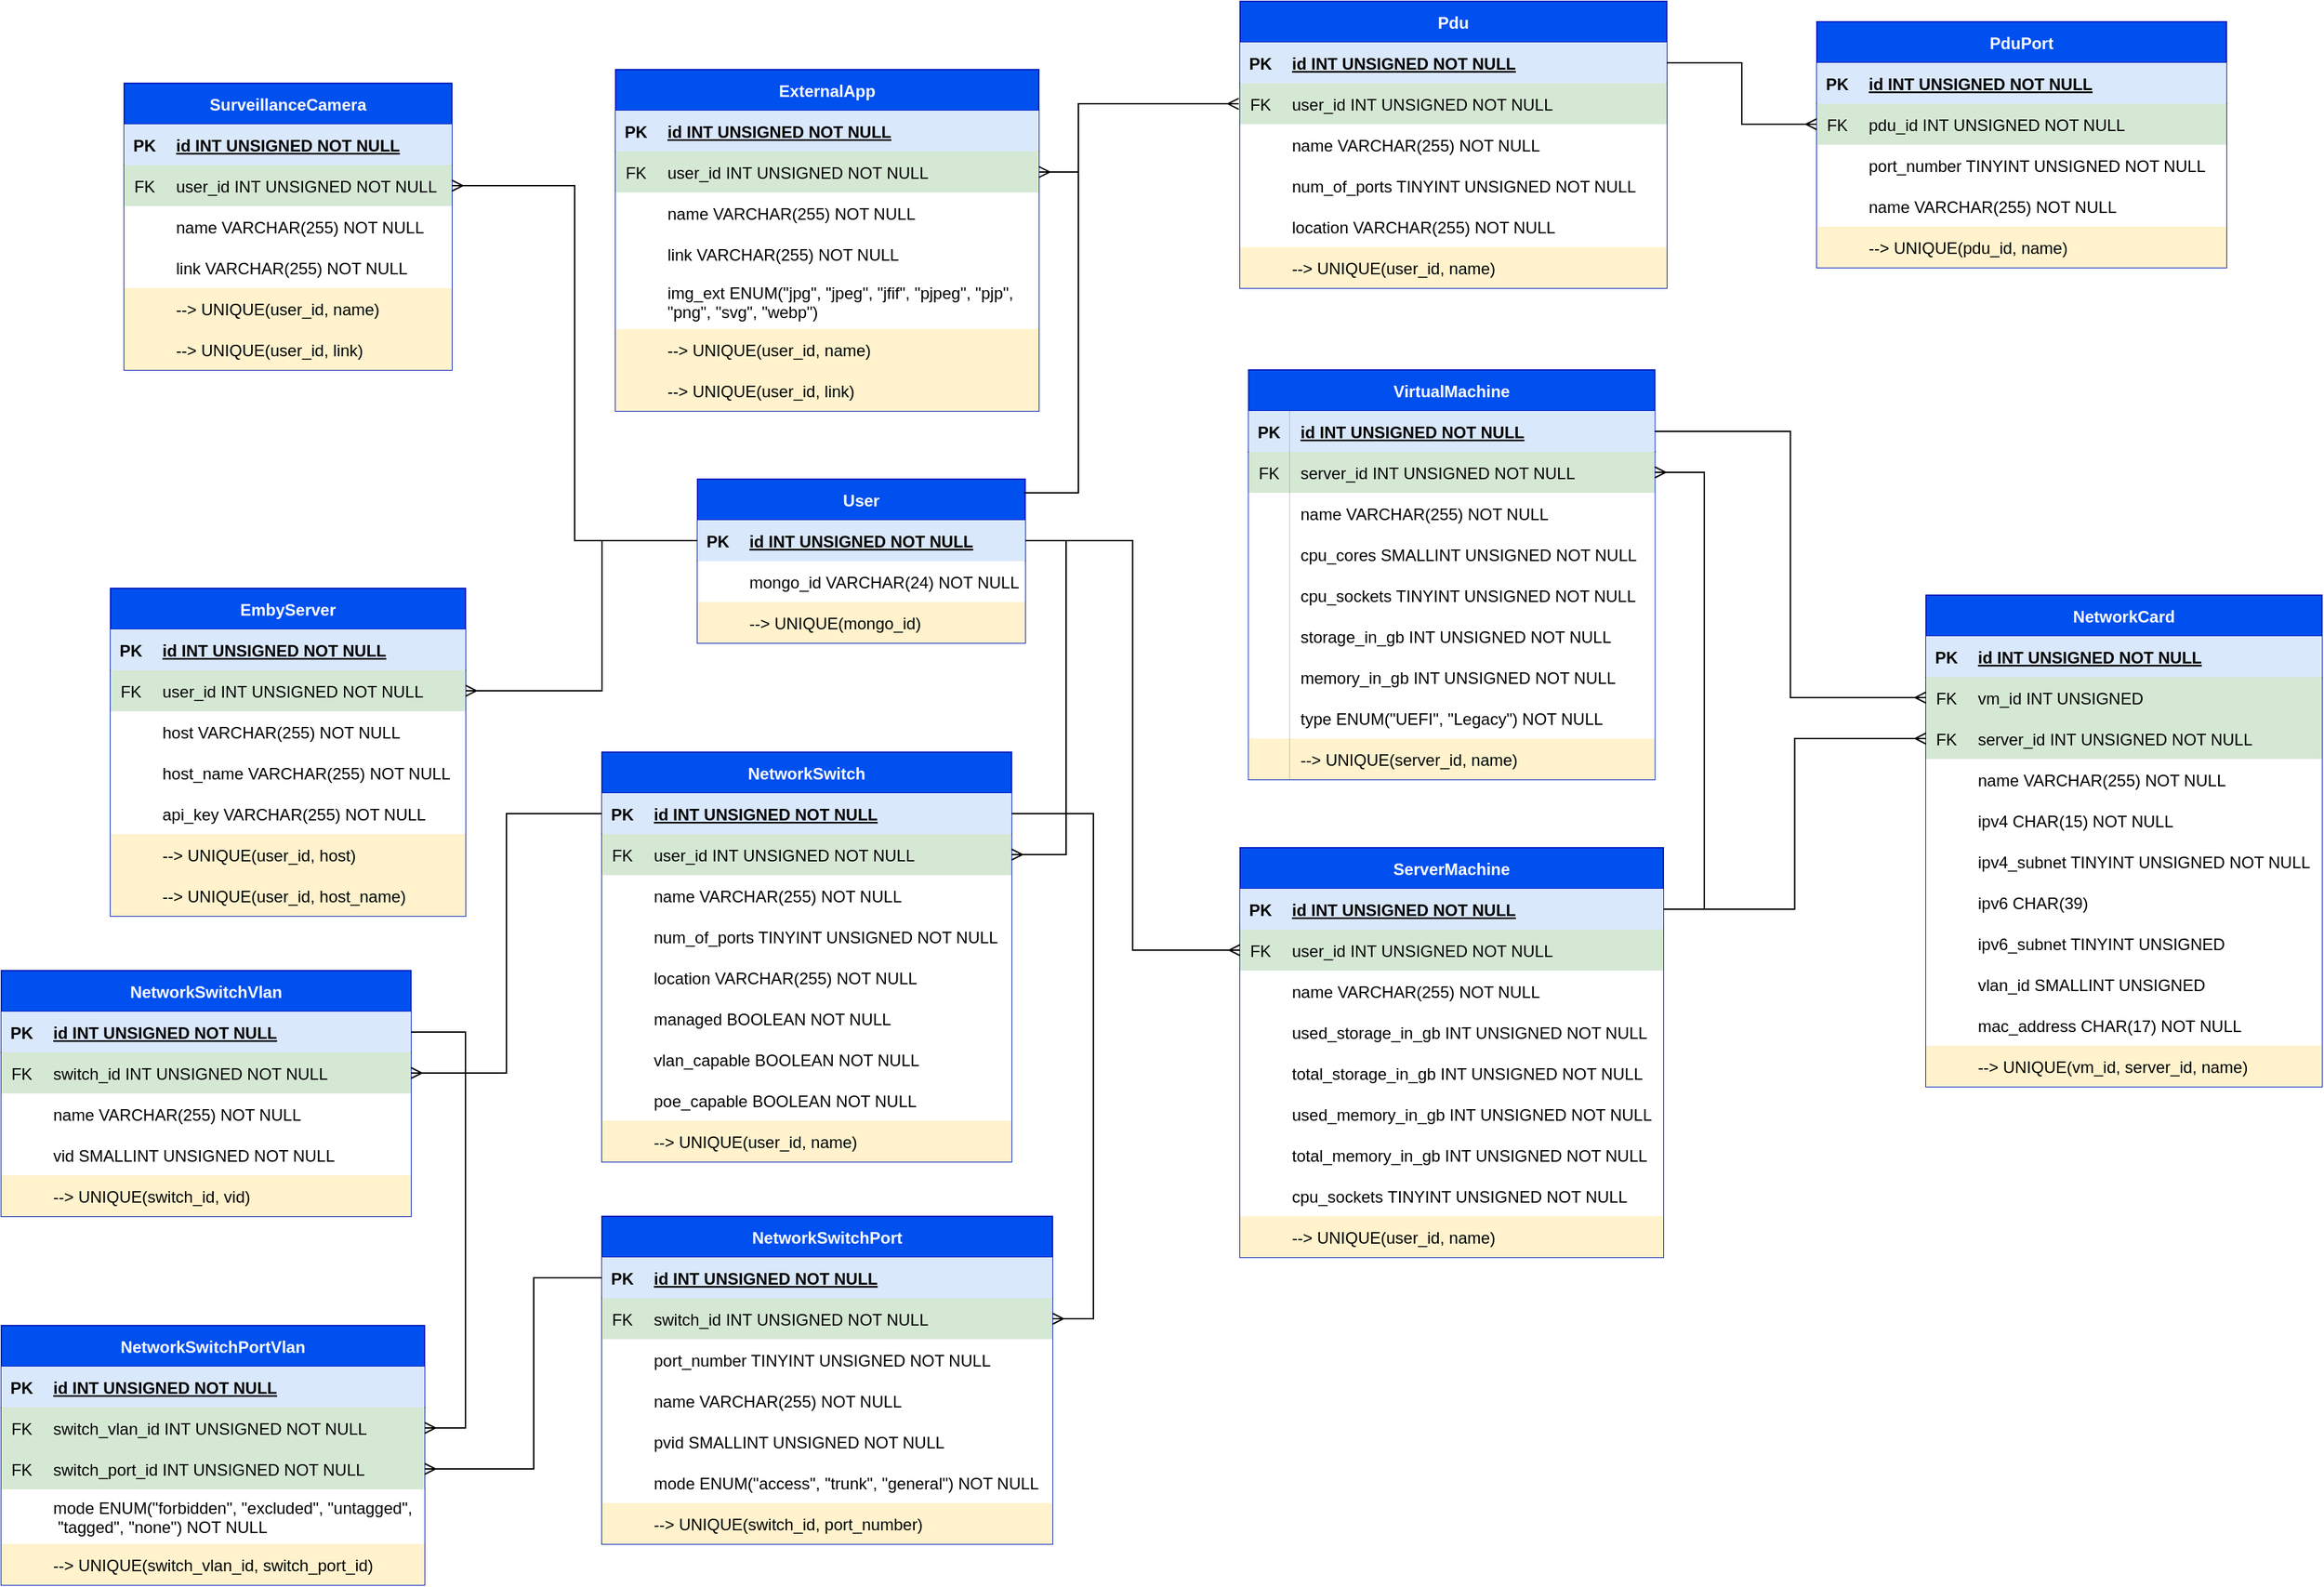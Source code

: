 <mxfile version="22.1.21" type="device">
  <diagram id="R2lEEEUBdFMjLlhIrx00" name="Page-1">
    <mxGraphModel dx="1434" dy="907" grid="1" gridSize="10" guides="1" tooltips="1" connect="1" arrows="1" fold="1" page="1" pageScale="1" pageWidth="1100" pageHeight="850" math="0" shadow="0" extFonts="Permanent Marker^https://fonts.googleapis.com/css?family=Permanent+Marker">
      <root>
        <mxCell id="0" />
        <mxCell id="1" parent="0" />
        <mxCell id="C-vyLk0tnHw3VtMMgP7b-23" value="User" style="shape=table;startSize=30;container=1;collapsible=1;childLayout=tableLayout;fixedRows=1;rowLines=0;fontStyle=1;align=center;resizeLast=1;fillColor=#0050ef;fontColor=#ffffff;strokeColor=#001DBC;" parent="1" vertex="1">
          <mxGeometry x="800" y="680" width="240" height="120" as="geometry" />
        </mxCell>
        <mxCell id="C-vyLk0tnHw3VtMMgP7b-24" value="" style="shape=partialRectangle;collapsible=0;dropTarget=0;pointerEvents=0;fillColor=none;points=[[0,0.5],[1,0.5]];portConstraint=eastwest;top=0;left=0;right=0;bottom=1;" parent="C-vyLk0tnHw3VtMMgP7b-23" vertex="1">
          <mxGeometry y="30" width="240" height="30" as="geometry" />
        </mxCell>
        <mxCell id="C-vyLk0tnHw3VtMMgP7b-25" value="PK" style="shape=partialRectangle;overflow=hidden;connectable=0;fillColor=#dae8fc;top=0;left=0;bottom=0;right=0;fontStyle=1;strokeColor=#6c8ebf;" parent="C-vyLk0tnHw3VtMMgP7b-24" vertex="1">
          <mxGeometry width="30" height="30" as="geometry">
            <mxRectangle width="30" height="30" as="alternateBounds" />
          </mxGeometry>
        </mxCell>
        <mxCell id="C-vyLk0tnHw3VtMMgP7b-26" value="id INT UNSIGNED NOT NULL" style="shape=partialRectangle;overflow=hidden;connectable=0;fillColor=#dae8fc;top=0;left=0;bottom=0;right=0;align=left;spacingLeft=6;fontStyle=5;strokeColor=#6c8ebf;" parent="C-vyLk0tnHw3VtMMgP7b-24" vertex="1">
          <mxGeometry x="30" width="210" height="30" as="geometry">
            <mxRectangle width="210" height="30" as="alternateBounds" />
          </mxGeometry>
        </mxCell>
        <mxCell id="8cvkA4jCDQ-EvZ93bxmi-2" value="" style="shape=tableRow;horizontal=0;startSize=0;swimlaneHead=0;swimlaneBody=0;collapsible=0;dropTarget=0;points=[[0,0.5],[1,0.5]];portConstraint=eastwest;top=0;left=0;right=0;bottom=0;fillColor=none;" parent="C-vyLk0tnHw3VtMMgP7b-23" vertex="1">
          <mxGeometry y="60" width="240" height="30" as="geometry" />
        </mxCell>
        <mxCell id="8cvkA4jCDQ-EvZ93bxmi-3" value="" style="shape=partialRectangle;connectable=0;top=0;left=0;bottom=0;right=0;editable=1;overflow=hidden;" parent="8cvkA4jCDQ-EvZ93bxmi-2" vertex="1">
          <mxGeometry width="30" height="30" as="geometry">
            <mxRectangle width="30" height="30" as="alternateBounds" />
          </mxGeometry>
        </mxCell>
        <mxCell id="8cvkA4jCDQ-EvZ93bxmi-4" value="mongo_id VARCHAR(24) NOT NULL" style="shape=partialRectangle;connectable=0;top=0;left=0;bottom=0;right=0;align=left;spacingLeft=6;overflow=hidden;" parent="8cvkA4jCDQ-EvZ93bxmi-2" vertex="1">
          <mxGeometry x="30" width="210" height="30" as="geometry">
            <mxRectangle width="210" height="30" as="alternateBounds" />
          </mxGeometry>
        </mxCell>
        <mxCell id="4Lc63nFgZNicdAlm3PEe-34" value="" style="shape=tableRow;horizontal=0;startSize=0;swimlaneHead=0;swimlaneBody=0;fillColor=none;collapsible=0;dropTarget=0;points=[[0,0.5],[1,0.5]];portConstraint=eastwest;top=0;left=0;right=0;bottom=0;" parent="C-vyLk0tnHw3VtMMgP7b-23" vertex="1">
          <mxGeometry y="90" width="240" height="30" as="geometry" />
        </mxCell>
        <mxCell id="4Lc63nFgZNicdAlm3PEe-35" value="" style="shape=partialRectangle;connectable=0;fillColor=#fff2cc;top=0;left=0;bottom=0;right=0;editable=1;overflow=hidden;strokeColor=#d6b656;" parent="4Lc63nFgZNicdAlm3PEe-34" vertex="1">
          <mxGeometry width="30" height="30" as="geometry">
            <mxRectangle width="30" height="30" as="alternateBounds" />
          </mxGeometry>
        </mxCell>
        <mxCell id="4Lc63nFgZNicdAlm3PEe-36" value="--&gt; UNIQUE(mongo_id)" style="shape=partialRectangle;connectable=0;fillColor=#fff2cc;top=0;left=0;bottom=0;right=0;align=left;spacingLeft=6;overflow=hidden;strokeColor=#d6b656;" parent="4Lc63nFgZNicdAlm3PEe-34" vertex="1">
          <mxGeometry x="30" width="210" height="30" as="geometry">
            <mxRectangle width="210" height="30" as="alternateBounds" />
          </mxGeometry>
        </mxCell>
        <mxCell id="oiempvI30fNBSlP4_I2b-35" value="ExternalApp" style="shape=table;startSize=30;container=1;collapsible=1;childLayout=tableLayout;fixedRows=1;rowLines=0;fontStyle=1;align=center;resizeLast=1;fillColor=#0050ef;fontColor=#ffffff;strokeColor=#001DBC;" parent="1" vertex="1">
          <mxGeometry x="740" y="380" width="310" height="250" as="geometry" />
        </mxCell>
        <mxCell id="oiempvI30fNBSlP4_I2b-36" value="" style="shape=partialRectangle;collapsible=0;dropTarget=0;pointerEvents=0;fillColor=none;points=[[0,0.5],[1,0.5]];portConstraint=eastwest;top=0;left=0;right=0;bottom=1;" parent="oiempvI30fNBSlP4_I2b-35" vertex="1">
          <mxGeometry y="30" width="310" height="30" as="geometry" />
        </mxCell>
        <mxCell id="oiempvI30fNBSlP4_I2b-37" value="PK" style="shape=partialRectangle;overflow=hidden;connectable=0;fillColor=#dae8fc;top=0;left=0;bottom=0;right=0;fontStyle=1;strokeColor=#6c8ebf;" parent="oiempvI30fNBSlP4_I2b-36" vertex="1">
          <mxGeometry width="30" height="30" as="geometry">
            <mxRectangle width="30" height="30" as="alternateBounds" />
          </mxGeometry>
        </mxCell>
        <mxCell id="oiempvI30fNBSlP4_I2b-38" value="id INT UNSIGNED NOT NULL" style="shape=partialRectangle;overflow=hidden;connectable=0;fillColor=#dae8fc;top=0;left=0;bottom=0;right=0;align=left;spacingLeft=6;fontStyle=5;strokeColor=#6c8ebf;" parent="oiempvI30fNBSlP4_I2b-36" vertex="1">
          <mxGeometry x="30" width="280" height="30" as="geometry">
            <mxRectangle width="280" height="30" as="alternateBounds" />
          </mxGeometry>
        </mxCell>
        <mxCell id="oiempvI30fNBSlP4_I2b-67" value="" style="shape=tableRow;horizontal=0;startSize=0;swimlaneHead=0;swimlaneBody=0;fillColor=none;collapsible=0;dropTarget=0;points=[[0,0.5],[1,0.5]];portConstraint=eastwest;top=0;left=0;right=0;bottom=0;" parent="oiempvI30fNBSlP4_I2b-35" vertex="1">
          <mxGeometry y="60" width="310" height="30" as="geometry" />
        </mxCell>
        <mxCell id="oiempvI30fNBSlP4_I2b-68" value="FK" style="shape=partialRectangle;connectable=0;fillColor=#d5e8d4;top=0;left=0;bottom=0;right=0;editable=1;overflow=hidden;strokeColor=#82b366;" parent="oiempvI30fNBSlP4_I2b-67" vertex="1">
          <mxGeometry width="30" height="30" as="geometry">
            <mxRectangle width="30" height="30" as="alternateBounds" />
          </mxGeometry>
        </mxCell>
        <mxCell id="oiempvI30fNBSlP4_I2b-69" value="user_id INT UNSIGNED NOT NULL" style="shape=partialRectangle;connectable=0;fillColor=#d5e8d4;top=0;left=0;bottom=0;right=0;align=left;spacingLeft=6;overflow=hidden;strokeColor=#82b366;" parent="oiempvI30fNBSlP4_I2b-67" vertex="1">
          <mxGeometry x="30" width="280" height="30" as="geometry">
            <mxRectangle width="280" height="30" as="alternateBounds" />
          </mxGeometry>
        </mxCell>
        <mxCell id="oiempvI30fNBSlP4_I2b-45" value="" style="shape=tableRow;horizontal=0;startSize=0;swimlaneHead=0;swimlaneBody=0;collapsible=0;dropTarget=0;points=[[0,0.5],[1,0.5]];portConstraint=eastwest;top=0;left=0;right=0;bottom=0;fillColor=none;" parent="oiempvI30fNBSlP4_I2b-35" vertex="1">
          <mxGeometry y="90" width="310" height="30" as="geometry" />
        </mxCell>
        <mxCell id="oiempvI30fNBSlP4_I2b-46" value="" style="shape=partialRectangle;connectable=0;top=0;left=0;bottom=0;right=0;editable=1;overflow=hidden;" parent="oiempvI30fNBSlP4_I2b-45" vertex="1">
          <mxGeometry width="30" height="30" as="geometry">
            <mxRectangle width="30" height="30" as="alternateBounds" />
          </mxGeometry>
        </mxCell>
        <mxCell id="oiempvI30fNBSlP4_I2b-47" value="name VARCHAR(255) NOT NULL" style="shape=partialRectangle;connectable=0;top=0;left=0;bottom=0;right=0;align=left;spacingLeft=6;overflow=hidden;" parent="oiempvI30fNBSlP4_I2b-45" vertex="1">
          <mxGeometry x="30" width="280" height="30" as="geometry">
            <mxRectangle width="280" height="30" as="alternateBounds" />
          </mxGeometry>
        </mxCell>
        <mxCell id="oiempvI30fNBSlP4_I2b-48" value="" style="shape=tableRow;horizontal=0;startSize=0;swimlaneHead=0;swimlaneBody=0;collapsible=0;dropTarget=0;points=[[0,0.5],[1,0.5]];portConstraint=eastwest;top=0;left=0;right=0;bottom=0;fillColor=none;" parent="oiempvI30fNBSlP4_I2b-35" vertex="1">
          <mxGeometry y="120" width="310" height="30" as="geometry" />
        </mxCell>
        <mxCell id="oiempvI30fNBSlP4_I2b-49" value="" style="shape=partialRectangle;connectable=0;top=0;left=0;bottom=0;right=0;editable=1;overflow=hidden;" parent="oiempvI30fNBSlP4_I2b-48" vertex="1">
          <mxGeometry width="30" height="30" as="geometry">
            <mxRectangle width="30" height="30" as="alternateBounds" />
          </mxGeometry>
        </mxCell>
        <mxCell id="oiempvI30fNBSlP4_I2b-50" value="link VARCHAR(255) NOT NULL" style="shape=partialRectangle;connectable=0;top=0;left=0;bottom=0;right=0;align=left;spacingLeft=6;overflow=hidden;" parent="oiempvI30fNBSlP4_I2b-48" vertex="1">
          <mxGeometry x="30" width="280" height="30" as="geometry">
            <mxRectangle width="280" height="30" as="alternateBounds" />
          </mxGeometry>
        </mxCell>
        <mxCell id="D68Q2QGjXFaxPKNq3f_7-1" value="" style="shape=tableRow;horizontal=0;startSize=0;swimlaneHead=0;swimlaneBody=0;fillColor=none;collapsible=0;dropTarget=0;points=[[0,0.5],[1,0.5]];portConstraint=eastwest;top=0;left=0;right=0;bottom=0;" parent="oiempvI30fNBSlP4_I2b-35" vertex="1">
          <mxGeometry y="150" width="310" height="40" as="geometry" />
        </mxCell>
        <mxCell id="D68Q2QGjXFaxPKNq3f_7-2" value="" style="shape=partialRectangle;connectable=0;top=0;left=0;bottom=0;right=0;editable=1;overflow=hidden;" parent="D68Q2QGjXFaxPKNq3f_7-1" vertex="1">
          <mxGeometry width="30" height="40" as="geometry">
            <mxRectangle width="30" height="40" as="alternateBounds" />
          </mxGeometry>
        </mxCell>
        <mxCell id="D68Q2QGjXFaxPKNq3f_7-3" value="img_ext ENUM(&quot;jpg&quot;, &quot;jpeg&quot;, &quot;jfif&quot;, &quot;pjpeg&quot;, &quot;pjp&quot;,&#xa;&quot;png&quot;, &quot;svg&quot;, &quot;webp&quot;)" style="shape=partialRectangle;connectable=0;top=0;left=0;bottom=0;right=0;align=left;spacingLeft=6;overflow=hidden;" parent="D68Q2QGjXFaxPKNq3f_7-1" vertex="1">
          <mxGeometry x="30" width="280" height="40" as="geometry">
            <mxRectangle width="280" height="40" as="alternateBounds" />
          </mxGeometry>
        </mxCell>
        <mxCell id="4Lc63nFgZNicdAlm3PEe-10" value="" style="shape=tableRow;horizontal=0;startSize=0;swimlaneHead=0;swimlaneBody=0;fillColor=none;collapsible=0;dropTarget=0;points=[[0,0.5],[1,0.5]];portConstraint=eastwest;top=0;left=0;right=0;bottom=0;" parent="oiempvI30fNBSlP4_I2b-35" vertex="1">
          <mxGeometry y="190" width="310" height="30" as="geometry" />
        </mxCell>
        <mxCell id="4Lc63nFgZNicdAlm3PEe-11" value="" style="shape=partialRectangle;connectable=0;fillColor=#fff2cc;top=0;left=0;bottom=0;right=0;editable=1;overflow=hidden;strokeColor=#d6b656;" parent="4Lc63nFgZNicdAlm3PEe-10" vertex="1">
          <mxGeometry width="30" height="30" as="geometry">
            <mxRectangle width="30" height="30" as="alternateBounds" />
          </mxGeometry>
        </mxCell>
        <mxCell id="4Lc63nFgZNicdAlm3PEe-12" value="--&gt; UNIQUE(user_id, name)" style="shape=partialRectangle;connectable=0;fillColor=#fff2cc;top=0;left=0;bottom=0;right=0;align=left;spacingLeft=6;overflow=hidden;strokeColor=#d6b656;" parent="4Lc63nFgZNicdAlm3PEe-10" vertex="1">
          <mxGeometry x="30" width="280" height="30" as="geometry">
            <mxRectangle width="280" height="30" as="alternateBounds" />
          </mxGeometry>
        </mxCell>
        <mxCell id="4Lc63nFgZNicdAlm3PEe-13" value="" style="shape=tableRow;horizontal=0;startSize=0;swimlaneHead=0;swimlaneBody=0;fillColor=none;collapsible=0;dropTarget=0;points=[[0,0.5],[1,0.5]];portConstraint=eastwest;top=0;left=0;right=0;bottom=0;" parent="oiempvI30fNBSlP4_I2b-35" vertex="1">
          <mxGeometry y="220" width="310" height="30" as="geometry" />
        </mxCell>
        <mxCell id="4Lc63nFgZNicdAlm3PEe-14" value="" style="shape=partialRectangle;connectable=0;fillColor=#fff2cc;top=0;left=0;bottom=0;right=0;editable=1;overflow=hidden;strokeColor=#d6b656;" parent="4Lc63nFgZNicdAlm3PEe-13" vertex="1">
          <mxGeometry width="30" height="30" as="geometry">
            <mxRectangle width="30" height="30" as="alternateBounds" />
          </mxGeometry>
        </mxCell>
        <mxCell id="4Lc63nFgZNicdAlm3PEe-15" value="--&gt; UNIQUE(user_id, link)" style="shape=partialRectangle;connectable=0;fillColor=#fff2cc;top=0;left=0;bottom=0;right=0;align=left;spacingLeft=6;overflow=hidden;strokeColor=#d6b656;" parent="4Lc63nFgZNicdAlm3PEe-13" vertex="1">
          <mxGeometry x="30" width="280" height="30" as="geometry">
            <mxRectangle width="280" height="30" as="alternateBounds" />
          </mxGeometry>
        </mxCell>
        <mxCell id="oiempvI30fNBSlP4_I2b-51" value="SurveillanceCamera" style="shape=table;startSize=30;container=1;collapsible=1;childLayout=tableLayout;fixedRows=1;rowLines=0;fontStyle=1;align=center;resizeLast=1;fillColor=#0050ef;fontColor=#ffffff;strokeColor=#001DBC;" parent="1" vertex="1">
          <mxGeometry x="380" y="390" width="240" height="210" as="geometry" />
        </mxCell>
        <mxCell id="oiempvI30fNBSlP4_I2b-52" value="" style="shape=partialRectangle;collapsible=0;dropTarget=0;pointerEvents=0;fillColor=none;points=[[0,0.5],[1,0.5]];portConstraint=eastwest;top=0;left=0;right=0;bottom=1;" parent="oiempvI30fNBSlP4_I2b-51" vertex="1">
          <mxGeometry y="30" width="240" height="30" as="geometry" />
        </mxCell>
        <mxCell id="oiempvI30fNBSlP4_I2b-53" value="PK" style="shape=partialRectangle;overflow=hidden;connectable=0;fillColor=#dae8fc;top=0;left=0;bottom=0;right=0;fontStyle=1;strokeColor=#6c8ebf;" parent="oiempvI30fNBSlP4_I2b-52" vertex="1">
          <mxGeometry width="30" height="30" as="geometry">
            <mxRectangle width="30" height="30" as="alternateBounds" />
          </mxGeometry>
        </mxCell>
        <mxCell id="oiempvI30fNBSlP4_I2b-54" value="id INT UNSIGNED NOT NULL" style="shape=partialRectangle;overflow=hidden;connectable=0;fillColor=#dae8fc;top=0;left=0;bottom=0;right=0;align=left;spacingLeft=6;fontStyle=5;strokeColor=#6c8ebf;" parent="oiempvI30fNBSlP4_I2b-52" vertex="1">
          <mxGeometry x="30" width="210" height="30" as="geometry">
            <mxRectangle width="210" height="30" as="alternateBounds" />
          </mxGeometry>
        </mxCell>
        <mxCell id="oiempvI30fNBSlP4_I2b-64" value="" style="shape=tableRow;horizontal=0;startSize=0;swimlaneHead=0;swimlaneBody=0;fillColor=none;collapsible=0;dropTarget=0;points=[[0,0.5],[1,0.5]];portConstraint=eastwest;top=0;left=0;right=0;bottom=0;" parent="oiempvI30fNBSlP4_I2b-51" vertex="1">
          <mxGeometry y="60" width="240" height="30" as="geometry" />
        </mxCell>
        <mxCell id="oiempvI30fNBSlP4_I2b-65" value="FK" style="shape=partialRectangle;connectable=0;fillColor=#d5e8d4;top=0;left=0;bottom=0;right=0;editable=1;overflow=hidden;strokeColor=#82b366;" parent="oiempvI30fNBSlP4_I2b-64" vertex="1">
          <mxGeometry width="30" height="30" as="geometry">
            <mxRectangle width="30" height="30" as="alternateBounds" />
          </mxGeometry>
        </mxCell>
        <mxCell id="oiempvI30fNBSlP4_I2b-66" value="user_id INT UNSIGNED NOT NULL" style="shape=partialRectangle;connectable=0;fillColor=#d5e8d4;top=0;left=0;bottom=0;right=0;align=left;spacingLeft=6;overflow=hidden;strokeColor=#82b366;" parent="oiempvI30fNBSlP4_I2b-64" vertex="1">
          <mxGeometry x="30" width="210" height="30" as="geometry">
            <mxRectangle width="210" height="30" as="alternateBounds" />
          </mxGeometry>
        </mxCell>
        <mxCell id="oiempvI30fNBSlP4_I2b-58" value="" style="shape=tableRow;horizontal=0;startSize=0;swimlaneHead=0;swimlaneBody=0;collapsible=0;dropTarget=0;points=[[0,0.5],[1,0.5]];portConstraint=eastwest;top=0;left=0;right=0;bottom=0;fillColor=none;" parent="oiempvI30fNBSlP4_I2b-51" vertex="1">
          <mxGeometry y="90" width="240" height="30" as="geometry" />
        </mxCell>
        <mxCell id="oiempvI30fNBSlP4_I2b-59" value="" style="shape=partialRectangle;connectable=0;top=0;left=0;bottom=0;right=0;editable=1;overflow=hidden;" parent="oiempvI30fNBSlP4_I2b-58" vertex="1">
          <mxGeometry width="30" height="30" as="geometry">
            <mxRectangle width="30" height="30" as="alternateBounds" />
          </mxGeometry>
        </mxCell>
        <mxCell id="oiempvI30fNBSlP4_I2b-60" value="name VARCHAR(255) NOT NULL" style="shape=partialRectangle;connectable=0;top=0;left=0;bottom=0;right=0;align=left;spacingLeft=6;overflow=hidden;" parent="oiempvI30fNBSlP4_I2b-58" vertex="1">
          <mxGeometry x="30" width="210" height="30" as="geometry">
            <mxRectangle width="210" height="30" as="alternateBounds" />
          </mxGeometry>
        </mxCell>
        <mxCell id="oiempvI30fNBSlP4_I2b-61" value="" style="shape=tableRow;horizontal=0;startSize=0;swimlaneHead=0;swimlaneBody=0;collapsible=0;dropTarget=0;points=[[0,0.5],[1,0.5]];portConstraint=eastwest;top=0;left=0;right=0;bottom=0;fillColor=none;" parent="oiempvI30fNBSlP4_I2b-51" vertex="1">
          <mxGeometry y="120" width="240" height="30" as="geometry" />
        </mxCell>
        <mxCell id="oiempvI30fNBSlP4_I2b-62" value="" style="shape=partialRectangle;connectable=0;top=0;left=0;bottom=0;right=0;editable=1;overflow=hidden;" parent="oiempvI30fNBSlP4_I2b-61" vertex="1">
          <mxGeometry width="30" height="30" as="geometry">
            <mxRectangle width="30" height="30" as="alternateBounds" />
          </mxGeometry>
        </mxCell>
        <mxCell id="oiempvI30fNBSlP4_I2b-63" value="link VARCHAR(255) NOT NULL" style="shape=partialRectangle;connectable=0;top=0;left=0;bottom=0;right=0;align=left;spacingLeft=6;overflow=hidden;" parent="oiempvI30fNBSlP4_I2b-61" vertex="1">
          <mxGeometry x="30" width="210" height="30" as="geometry">
            <mxRectangle width="210" height="30" as="alternateBounds" />
          </mxGeometry>
        </mxCell>
        <mxCell id="4Lc63nFgZNicdAlm3PEe-19" value="" style="shape=tableRow;horizontal=0;startSize=0;swimlaneHead=0;swimlaneBody=0;fillColor=none;collapsible=0;dropTarget=0;points=[[0,0.5],[1,0.5]];portConstraint=eastwest;top=0;left=0;right=0;bottom=0;" parent="oiempvI30fNBSlP4_I2b-51" vertex="1">
          <mxGeometry y="150" width="240" height="30" as="geometry" />
        </mxCell>
        <mxCell id="4Lc63nFgZNicdAlm3PEe-20" value="" style="shape=partialRectangle;connectable=0;fillColor=#fff2cc;top=0;left=0;bottom=0;right=0;editable=1;overflow=hidden;strokeColor=#d6b656;" parent="4Lc63nFgZNicdAlm3PEe-19" vertex="1">
          <mxGeometry width="30" height="30" as="geometry">
            <mxRectangle width="30" height="30" as="alternateBounds" />
          </mxGeometry>
        </mxCell>
        <mxCell id="4Lc63nFgZNicdAlm3PEe-21" value="--&gt; UNIQUE(user_id, name)" style="shape=partialRectangle;connectable=0;fillColor=#fff2cc;top=0;left=0;bottom=0;right=0;align=left;spacingLeft=6;overflow=hidden;strokeColor=#d6b656;" parent="4Lc63nFgZNicdAlm3PEe-19" vertex="1">
          <mxGeometry x="30" width="210" height="30" as="geometry">
            <mxRectangle width="210" height="30" as="alternateBounds" />
          </mxGeometry>
        </mxCell>
        <mxCell id="4Lc63nFgZNicdAlm3PEe-22" value="" style="shape=tableRow;horizontal=0;startSize=0;swimlaneHead=0;swimlaneBody=0;fillColor=none;collapsible=0;dropTarget=0;points=[[0,0.5],[1,0.5]];portConstraint=eastwest;top=0;left=0;right=0;bottom=0;" parent="oiempvI30fNBSlP4_I2b-51" vertex="1">
          <mxGeometry y="180" width="240" height="30" as="geometry" />
        </mxCell>
        <mxCell id="4Lc63nFgZNicdAlm3PEe-23" value="" style="shape=partialRectangle;connectable=0;fillColor=#fff2cc;top=0;left=0;bottom=0;right=0;editable=1;overflow=hidden;strokeColor=#d6b656;" parent="4Lc63nFgZNicdAlm3PEe-22" vertex="1">
          <mxGeometry width="30" height="30" as="geometry">
            <mxRectangle width="30" height="30" as="alternateBounds" />
          </mxGeometry>
        </mxCell>
        <mxCell id="4Lc63nFgZNicdAlm3PEe-24" value="--&gt; UNIQUE(user_id, link)" style="shape=partialRectangle;connectable=0;fillColor=#fff2cc;top=0;left=0;bottom=0;right=0;align=left;spacingLeft=6;overflow=hidden;strokeColor=#d6b656;" parent="4Lc63nFgZNicdAlm3PEe-22" vertex="1">
          <mxGeometry x="30" width="210" height="30" as="geometry">
            <mxRectangle width="210" height="30" as="alternateBounds" />
          </mxGeometry>
        </mxCell>
        <mxCell id="oiempvI30fNBSlP4_I2b-70" value="" style="edgeStyle=orthogonalEdgeStyle;fontSize=12;html=1;endArrow=ERmany;rounded=0;" parent="1" source="C-vyLk0tnHw3VtMMgP7b-24" target="oiempvI30fNBSlP4_I2b-64" edge="1">
          <mxGeometry width="100" height="100" relative="1" as="geometry">
            <mxPoint x="800" y="1005" as="sourcePoint" />
            <mxPoint x="900" y="905" as="targetPoint" />
          </mxGeometry>
        </mxCell>
        <mxCell id="oiempvI30fNBSlP4_I2b-71" value="" style="edgeStyle=orthogonalEdgeStyle;fontSize=12;html=1;endArrow=ERmany;rounded=0;" parent="1" target="oiempvI30fNBSlP4_I2b-67" edge="1">
          <mxGeometry width="100" height="100" relative="1" as="geometry">
            <mxPoint x="1044" y="690" as="sourcePoint" />
            <mxPoint x="979" y="425.018" as="targetPoint" />
            <Array as="points">
              <mxPoint x="1079" y="690" />
              <mxPoint x="1079" y="455" />
            </Array>
          </mxGeometry>
        </mxCell>
        <mxCell id="twuSaKUVTKFEPfeOArPZ-1" value="EmbyServer" style="shape=table;startSize=30;container=1;collapsible=1;childLayout=tableLayout;fixedRows=1;rowLines=0;fontStyle=1;align=center;resizeLast=1;fillColor=#0050ef;fontColor=#ffffff;strokeColor=#001DBC;" parent="1" vertex="1">
          <mxGeometry x="370" y="760" width="260" height="240" as="geometry" />
        </mxCell>
        <mxCell id="twuSaKUVTKFEPfeOArPZ-2" value="" style="shape=partialRectangle;collapsible=0;dropTarget=0;pointerEvents=0;fillColor=none;points=[[0,0.5],[1,0.5]];portConstraint=eastwest;top=0;left=0;right=0;bottom=1;" parent="twuSaKUVTKFEPfeOArPZ-1" vertex="1">
          <mxGeometry y="30" width="260" height="30" as="geometry" />
        </mxCell>
        <mxCell id="twuSaKUVTKFEPfeOArPZ-3" value="PK" style="shape=partialRectangle;overflow=hidden;connectable=0;fillColor=#dae8fc;top=0;left=0;bottom=0;right=0;fontStyle=1;strokeColor=#6c8ebf;" parent="twuSaKUVTKFEPfeOArPZ-2" vertex="1">
          <mxGeometry width="30" height="30" as="geometry">
            <mxRectangle width="30" height="30" as="alternateBounds" />
          </mxGeometry>
        </mxCell>
        <mxCell id="twuSaKUVTKFEPfeOArPZ-4" value="id INT UNSIGNED NOT NULL" style="shape=partialRectangle;overflow=hidden;connectable=0;fillColor=#dae8fc;top=0;left=0;bottom=0;right=0;align=left;spacingLeft=6;fontStyle=5;strokeColor=#6c8ebf;" parent="twuSaKUVTKFEPfeOArPZ-2" vertex="1">
          <mxGeometry x="30" width="230" height="30" as="geometry">
            <mxRectangle width="230" height="30" as="alternateBounds" />
          </mxGeometry>
        </mxCell>
        <mxCell id="twuSaKUVTKFEPfeOArPZ-5" value="" style="shape=tableRow;horizontal=0;startSize=0;swimlaneHead=0;swimlaneBody=0;fillColor=none;collapsible=0;dropTarget=0;points=[[0,0.5],[1,0.5]];portConstraint=eastwest;top=0;left=0;right=0;bottom=0;" parent="twuSaKUVTKFEPfeOArPZ-1" vertex="1">
          <mxGeometry y="60" width="260" height="30" as="geometry" />
        </mxCell>
        <mxCell id="twuSaKUVTKFEPfeOArPZ-6" value="FK" style="shape=partialRectangle;connectable=0;fillColor=#d5e8d4;top=0;left=0;bottom=0;right=0;editable=1;overflow=hidden;strokeColor=#82b366;" parent="twuSaKUVTKFEPfeOArPZ-5" vertex="1">
          <mxGeometry width="30" height="30" as="geometry">
            <mxRectangle width="30" height="30" as="alternateBounds" />
          </mxGeometry>
        </mxCell>
        <mxCell id="twuSaKUVTKFEPfeOArPZ-7" value="user_id INT UNSIGNED NOT NULL" style="shape=partialRectangle;connectable=0;fillColor=#d5e8d4;top=0;left=0;bottom=0;right=0;align=left;spacingLeft=6;overflow=hidden;strokeColor=#82b366;" parent="twuSaKUVTKFEPfeOArPZ-5" vertex="1">
          <mxGeometry x="30" width="230" height="30" as="geometry">
            <mxRectangle width="230" height="30" as="alternateBounds" />
          </mxGeometry>
        </mxCell>
        <mxCell id="twuSaKUVTKFEPfeOArPZ-8" value="" style="shape=tableRow;horizontal=0;startSize=0;swimlaneHead=0;swimlaneBody=0;collapsible=0;dropTarget=0;points=[[0,0.5],[1,0.5]];portConstraint=eastwest;top=0;left=0;right=0;bottom=0;fillColor=none;" parent="twuSaKUVTKFEPfeOArPZ-1" vertex="1">
          <mxGeometry y="90" width="260" height="30" as="geometry" />
        </mxCell>
        <mxCell id="twuSaKUVTKFEPfeOArPZ-9" value="" style="shape=partialRectangle;connectable=0;top=0;left=0;bottom=0;right=0;editable=1;overflow=hidden;" parent="twuSaKUVTKFEPfeOArPZ-8" vertex="1">
          <mxGeometry width="30" height="30" as="geometry">
            <mxRectangle width="30" height="30" as="alternateBounds" />
          </mxGeometry>
        </mxCell>
        <mxCell id="twuSaKUVTKFEPfeOArPZ-10" value="host VARCHAR(255) NOT NULL" style="shape=partialRectangle;connectable=0;top=0;left=0;bottom=0;right=0;align=left;spacingLeft=6;overflow=hidden;" parent="twuSaKUVTKFEPfeOArPZ-8" vertex="1">
          <mxGeometry x="30" width="230" height="30" as="geometry">
            <mxRectangle width="230" height="30" as="alternateBounds" />
          </mxGeometry>
        </mxCell>
        <mxCell id="4Lc63nFgZNicdAlm3PEe-4" value="" style="shape=tableRow;horizontal=0;startSize=0;swimlaneHead=0;swimlaneBody=0;collapsible=0;dropTarget=0;points=[[0,0.5],[1,0.5]];portConstraint=eastwest;top=0;left=0;right=0;bottom=0;fillColor=none;" parent="twuSaKUVTKFEPfeOArPZ-1" vertex="1">
          <mxGeometry y="120" width="260" height="30" as="geometry" />
        </mxCell>
        <mxCell id="4Lc63nFgZNicdAlm3PEe-5" value="" style="shape=partialRectangle;connectable=0;top=0;left=0;bottom=0;right=0;editable=1;overflow=hidden;" parent="4Lc63nFgZNicdAlm3PEe-4" vertex="1">
          <mxGeometry width="30" height="30" as="geometry">
            <mxRectangle width="30" height="30" as="alternateBounds" />
          </mxGeometry>
        </mxCell>
        <mxCell id="4Lc63nFgZNicdAlm3PEe-6" value="host_name VARCHAR(255) NOT NULL" style="shape=partialRectangle;connectable=0;top=0;left=0;bottom=0;right=0;align=left;spacingLeft=6;overflow=hidden;" parent="4Lc63nFgZNicdAlm3PEe-4" vertex="1">
          <mxGeometry x="30" width="230" height="30" as="geometry">
            <mxRectangle width="230" height="30" as="alternateBounds" />
          </mxGeometry>
        </mxCell>
        <mxCell id="twuSaKUVTKFEPfeOArPZ-11" value="" style="shape=tableRow;horizontal=0;startSize=0;swimlaneHead=0;swimlaneBody=0;collapsible=0;dropTarget=0;points=[[0,0.5],[1,0.5]];portConstraint=eastwest;top=0;left=0;right=0;bottom=0;fillColor=none;" parent="twuSaKUVTKFEPfeOArPZ-1" vertex="1">
          <mxGeometry y="150" width="260" height="30" as="geometry" />
        </mxCell>
        <mxCell id="twuSaKUVTKFEPfeOArPZ-12" value="" style="shape=partialRectangle;connectable=0;top=0;left=0;bottom=0;right=0;editable=1;overflow=hidden;" parent="twuSaKUVTKFEPfeOArPZ-11" vertex="1">
          <mxGeometry width="30" height="30" as="geometry">
            <mxRectangle width="30" height="30" as="alternateBounds" />
          </mxGeometry>
        </mxCell>
        <mxCell id="twuSaKUVTKFEPfeOArPZ-13" value="api_key VARCHAR(255) NOT NULL" style="shape=partialRectangle;connectable=0;top=0;left=0;bottom=0;right=0;align=left;spacingLeft=6;overflow=hidden;" parent="twuSaKUVTKFEPfeOArPZ-11" vertex="1">
          <mxGeometry x="30" width="230" height="30" as="geometry">
            <mxRectangle width="230" height="30" as="alternateBounds" />
          </mxGeometry>
        </mxCell>
        <mxCell id="4Lc63nFgZNicdAlm3PEe-25" value="" style="shape=tableRow;horizontal=0;startSize=0;swimlaneHead=0;swimlaneBody=0;fillColor=none;collapsible=0;dropTarget=0;points=[[0,0.5],[1,0.5]];portConstraint=eastwest;top=0;left=0;right=0;bottom=0;" parent="twuSaKUVTKFEPfeOArPZ-1" vertex="1">
          <mxGeometry y="180" width="260" height="30" as="geometry" />
        </mxCell>
        <mxCell id="4Lc63nFgZNicdAlm3PEe-26" value="" style="shape=partialRectangle;connectable=0;fillColor=#fff2cc;top=0;left=0;bottom=0;right=0;editable=1;overflow=hidden;strokeColor=#d6b656;" parent="4Lc63nFgZNicdAlm3PEe-25" vertex="1">
          <mxGeometry width="30" height="30" as="geometry">
            <mxRectangle width="30" height="30" as="alternateBounds" />
          </mxGeometry>
        </mxCell>
        <mxCell id="4Lc63nFgZNicdAlm3PEe-27" value="--&gt; UNIQUE(user_id, host)" style="shape=partialRectangle;connectable=0;fillColor=#fff2cc;top=0;left=0;bottom=0;right=0;align=left;spacingLeft=6;overflow=hidden;strokeColor=#d6b656;" parent="4Lc63nFgZNicdAlm3PEe-25" vertex="1">
          <mxGeometry x="30" width="230" height="30" as="geometry">
            <mxRectangle width="230" height="30" as="alternateBounds" />
          </mxGeometry>
        </mxCell>
        <mxCell id="4Lc63nFgZNicdAlm3PEe-28" value="" style="shape=tableRow;horizontal=0;startSize=0;swimlaneHead=0;swimlaneBody=0;fillColor=none;collapsible=0;dropTarget=0;points=[[0,0.5],[1,0.5]];portConstraint=eastwest;top=0;left=0;right=0;bottom=0;" parent="twuSaKUVTKFEPfeOArPZ-1" vertex="1">
          <mxGeometry y="210" width="260" height="30" as="geometry" />
        </mxCell>
        <mxCell id="4Lc63nFgZNicdAlm3PEe-29" value="" style="shape=partialRectangle;connectable=0;fillColor=#fff2cc;top=0;left=0;bottom=0;right=0;editable=1;overflow=hidden;strokeColor=#d6b656;" parent="4Lc63nFgZNicdAlm3PEe-28" vertex="1">
          <mxGeometry width="30" height="30" as="geometry">
            <mxRectangle width="30" height="30" as="alternateBounds" />
          </mxGeometry>
        </mxCell>
        <mxCell id="4Lc63nFgZNicdAlm3PEe-30" value="--&gt; UNIQUE(user_id, host_name)" style="shape=partialRectangle;connectable=0;fillColor=#fff2cc;top=0;left=0;bottom=0;right=0;align=left;spacingLeft=6;overflow=hidden;strokeColor=#d6b656;" parent="4Lc63nFgZNicdAlm3PEe-28" vertex="1">
          <mxGeometry x="30" width="230" height="30" as="geometry">
            <mxRectangle width="230" height="30" as="alternateBounds" />
          </mxGeometry>
        </mxCell>
        <mxCell id="twuSaKUVTKFEPfeOArPZ-14" value="" style="edgeStyle=orthogonalEdgeStyle;fontSize=12;html=1;endArrow=ERmany;rounded=0;" parent="1" source="C-vyLk0tnHw3VtMMgP7b-24" target="twuSaKUVTKFEPfeOArPZ-5" edge="1">
          <mxGeometry width="100" height="100" relative="1" as="geometry">
            <mxPoint x="1090" y="1265" as="sourcePoint" />
            <mxPoint x="1190" y="1165" as="targetPoint" />
            <Array as="points">
              <mxPoint x="730" y="725" />
              <mxPoint x="730" y="835" />
            </Array>
          </mxGeometry>
        </mxCell>
        <mxCell id="wL81ZNmJd5dZBRjKBWzo-35" value="NetworkCard" style="shape=table;startSize=30;container=1;collapsible=1;childLayout=tableLayout;fixedRows=1;rowLines=0;fontStyle=1;align=center;resizeLast=1;fillColor=#0050ef;fontColor=#ffffff;strokeColor=#001DBC;" parent="1" vertex="1">
          <mxGeometry x="1700" y="765" width="290" height="360" as="geometry" />
        </mxCell>
        <mxCell id="wL81ZNmJd5dZBRjKBWzo-36" value="" style="shape=partialRectangle;collapsible=0;dropTarget=0;pointerEvents=0;fillColor=none;points=[[0,0.5],[1,0.5]];portConstraint=eastwest;top=0;left=0;right=0;bottom=1;" parent="wL81ZNmJd5dZBRjKBWzo-35" vertex="1">
          <mxGeometry y="30" width="290" height="30" as="geometry" />
        </mxCell>
        <mxCell id="wL81ZNmJd5dZBRjKBWzo-37" value="PK" style="shape=partialRectangle;overflow=hidden;connectable=0;fillColor=#dae8fc;top=0;left=0;bottom=0;right=0;fontStyle=1;strokeColor=#6c8ebf;" parent="wL81ZNmJd5dZBRjKBWzo-36" vertex="1">
          <mxGeometry width="30" height="30" as="geometry">
            <mxRectangle width="30" height="30" as="alternateBounds" />
          </mxGeometry>
        </mxCell>
        <mxCell id="wL81ZNmJd5dZBRjKBWzo-38" value="id INT UNSIGNED NOT NULL" style="shape=partialRectangle;overflow=hidden;connectable=0;fillColor=#dae8fc;top=0;left=0;bottom=0;right=0;align=left;spacingLeft=6;fontStyle=5;strokeColor=#6c8ebf;" parent="wL81ZNmJd5dZBRjKBWzo-36" vertex="1">
          <mxGeometry x="30" width="260" height="30" as="geometry">
            <mxRectangle width="260" height="30" as="alternateBounds" />
          </mxGeometry>
        </mxCell>
        <mxCell id="wL81ZNmJd5dZBRjKBWzo-39" value="" style="shape=tableRow;horizontal=0;startSize=0;swimlaneHead=0;swimlaneBody=0;fillColor=none;collapsible=0;dropTarget=0;points=[[0,0.5],[1,0.5]];portConstraint=eastwest;top=0;left=0;right=0;bottom=0;" parent="wL81ZNmJd5dZBRjKBWzo-35" vertex="1">
          <mxGeometry y="60" width="290" height="30" as="geometry" />
        </mxCell>
        <mxCell id="wL81ZNmJd5dZBRjKBWzo-40" value="FK" style="shape=partialRectangle;connectable=0;fillColor=#d5e8d4;top=0;left=0;bottom=0;right=0;editable=1;overflow=hidden;strokeColor=#82b366;" parent="wL81ZNmJd5dZBRjKBWzo-39" vertex="1">
          <mxGeometry width="30" height="30" as="geometry">
            <mxRectangle width="30" height="30" as="alternateBounds" />
          </mxGeometry>
        </mxCell>
        <mxCell id="wL81ZNmJd5dZBRjKBWzo-41" value="vm_id INT UNSIGNED" style="shape=partialRectangle;connectable=0;fillColor=#d5e8d4;top=0;left=0;bottom=0;right=0;align=left;spacingLeft=6;overflow=hidden;strokeColor=#82b366;" parent="wL81ZNmJd5dZBRjKBWzo-39" vertex="1">
          <mxGeometry x="30" width="260" height="30" as="geometry">
            <mxRectangle width="260" height="30" as="alternateBounds" />
          </mxGeometry>
        </mxCell>
        <mxCell id="wL81ZNmJd5dZBRjKBWzo-130" value="" style="shape=tableRow;horizontal=0;startSize=0;swimlaneHead=0;swimlaneBody=0;collapsible=0;dropTarget=0;points=[[0,0.5],[1,0.5]];portConstraint=eastwest;top=0;left=0;right=0;bottom=0;fillColor=none;strokeColor=#82b366;" parent="wL81ZNmJd5dZBRjKBWzo-35" vertex="1">
          <mxGeometry y="90" width="290" height="30" as="geometry" />
        </mxCell>
        <mxCell id="wL81ZNmJd5dZBRjKBWzo-131" value="FK" style="shape=partialRectangle;connectable=0;fillColor=#d5e8d4;top=0;left=0;bottom=0;right=0;editable=1;overflow=hidden;strokeColor=#82b366;" parent="wL81ZNmJd5dZBRjKBWzo-130" vertex="1">
          <mxGeometry width="30" height="30" as="geometry">
            <mxRectangle width="30" height="30" as="alternateBounds" />
          </mxGeometry>
        </mxCell>
        <mxCell id="wL81ZNmJd5dZBRjKBWzo-132" value="server_id INT UNSIGNED NOT NULL" style="shape=partialRectangle;connectable=0;fillColor=#d5e8d4;top=0;left=0;bottom=0;right=0;align=left;spacingLeft=6;overflow=hidden;strokeColor=#82b366;" parent="wL81ZNmJd5dZBRjKBWzo-130" vertex="1">
          <mxGeometry x="30" width="260" height="30" as="geometry">
            <mxRectangle width="260" height="30" as="alternateBounds" />
          </mxGeometry>
        </mxCell>
        <mxCell id="wL81ZNmJd5dZBRjKBWzo-96" value="" style="shape=tableRow;horizontal=0;startSize=0;swimlaneHead=0;swimlaneBody=0;fillColor=none;collapsible=0;dropTarget=0;points=[[0,0.5],[1,0.5]];portConstraint=eastwest;top=0;left=0;right=0;bottom=0;" parent="wL81ZNmJd5dZBRjKBWzo-35" vertex="1">
          <mxGeometry y="120" width="290" height="30" as="geometry" />
        </mxCell>
        <mxCell id="wL81ZNmJd5dZBRjKBWzo-97" value="" style="shape=partialRectangle;connectable=0;top=0;left=0;bottom=0;right=0;editable=1;overflow=hidden;" parent="wL81ZNmJd5dZBRjKBWzo-96" vertex="1">
          <mxGeometry width="30" height="30" as="geometry">
            <mxRectangle width="30" height="30" as="alternateBounds" />
          </mxGeometry>
        </mxCell>
        <mxCell id="wL81ZNmJd5dZBRjKBWzo-98" value="name VARCHAR(255) NOT NULL" style="shape=partialRectangle;connectable=0;top=0;left=0;bottom=0;right=0;align=left;spacingLeft=6;overflow=hidden;" parent="wL81ZNmJd5dZBRjKBWzo-96" vertex="1">
          <mxGeometry x="30" width="260" height="30" as="geometry">
            <mxRectangle width="260" height="30" as="alternateBounds" />
          </mxGeometry>
        </mxCell>
        <mxCell id="wL81ZNmJd5dZBRjKBWzo-42" value="" style="shape=tableRow;horizontal=0;startSize=0;swimlaneHead=0;swimlaneBody=0;collapsible=0;dropTarget=0;points=[[0,0.5],[1,0.5]];portConstraint=eastwest;top=0;left=0;right=0;bottom=0;fillColor=none;" parent="wL81ZNmJd5dZBRjKBWzo-35" vertex="1">
          <mxGeometry y="150" width="290" height="30" as="geometry" />
        </mxCell>
        <mxCell id="wL81ZNmJd5dZBRjKBWzo-43" value="" style="shape=partialRectangle;connectable=0;top=0;left=0;bottom=0;right=0;editable=1;overflow=hidden;" parent="wL81ZNmJd5dZBRjKBWzo-42" vertex="1">
          <mxGeometry width="30" height="30" as="geometry">
            <mxRectangle width="30" height="30" as="alternateBounds" />
          </mxGeometry>
        </mxCell>
        <mxCell id="wL81ZNmJd5dZBRjKBWzo-44" value="ipv4 CHAR(15) NOT NULL" style="shape=partialRectangle;connectable=0;top=0;left=0;bottom=0;right=0;align=left;spacingLeft=6;overflow=hidden;" parent="wL81ZNmJd5dZBRjKBWzo-42" vertex="1">
          <mxGeometry x="30" width="260" height="30" as="geometry">
            <mxRectangle width="260" height="30" as="alternateBounds" />
          </mxGeometry>
        </mxCell>
        <mxCell id="wL81ZNmJd5dZBRjKBWzo-45" value="" style="shape=tableRow;horizontal=0;startSize=0;swimlaneHead=0;swimlaneBody=0;collapsible=0;dropTarget=0;points=[[0,0.5],[1,0.5]];portConstraint=eastwest;top=0;left=0;right=0;bottom=0;fillColor=none;" parent="wL81ZNmJd5dZBRjKBWzo-35" vertex="1">
          <mxGeometry y="180" width="290" height="30" as="geometry" />
        </mxCell>
        <mxCell id="wL81ZNmJd5dZBRjKBWzo-46" value="" style="shape=partialRectangle;connectable=0;top=0;left=0;bottom=0;right=0;editable=1;overflow=hidden;" parent="wL81ZNmJd5dZBRjKBWzo-45" vertex="1">
          <mxGeometry width="30" height="30" as="geometry">
            <mxRectangle width="30" height="30" as="alternateBounds" />
          </mxGeometry>
        </mxCell>
        <mxCell id="wL81ZNmJd5dZBRjKBWzo-47" value="ipv4_subnet TINYINT UNSIGNED NOT NULL" style="shape=partialRectangle;connectable=0;top=0;left=0;bottom=0;right=0;align=left;spacingLeft=6;overflow=hidden;" parent="wL81ZNmJd5dZBRjKBWzo-45" vertex="1">
          <mxGeometry x="30" width="260" height="30" as="geometry">
            <mxRectangle width="260" height="30" as="alternateBounds" />
          </mxGeometry>
        </mxCell>
        <mxCell id="wL81ZNmJd5dZBRjKBWzo-48" value="" style="shape=tableRow;horizontal=0;startSize=0;swimlaneHead=0;swimlaneBody=0;collapsible=0;dropTarget=0;points=[[0,0.5],[1,0.5]];portConstraint=eastwest;top=0;left=0;right=0;bottom=0;fillColor=none;" parent="wL81ZNmJd5dZBRjKBWzo-35" vertex="1">
          <mxGeometry y="210" width="290" height="30" as="geometry" />
        </mxCell>
        <mxCell id="wL81ZNmJd5dZBRjKBWzo-49" value="" style="shape=partialRectangle;connectable=0;top=0;left=0;bottom=0;right=0;editable=1;overflow=hidden;" parent="wL81ZNmJd5dZBRjKBWzo-48" vertex="1">
          <mxGeometry width="30" height="30" as="geometry">
            <mxRectangle width="30" height="30" as="alternateBounds" />
          </mxGeometry>
        </mxCell>
        <mxCell id="wL81ZNmJd5dZBRjKBWzo-50" value="ipv6 CHAR(39)" style="shape=partialRectangle;connectable=0;top=0;left=0;bottom=0;right=0;align=left;spacingLeft=6;overflow=hidden;" parent="wL81ZNmJd5dZBRjKBWzo-48" vertex="1">
          <mxGeometry x="30" width="260" height="30" as="geometry">
            <mxRectangle width="260" height="30" as="alternateBounds" />
          </mxGeometry>
        </mxCell>
        <mxCell id="wL81ZNmJd5dZBRjKBWzo-51" value="" style="shape=tableRow;horizontal=0;startSize=0;swimlaneHead=0;swimlaneBody=0;fillColor=none;collapsible=0;dropTarget=0;points=[[0,0.5],[1,0.5]];portConstraint=eastwest;top=0;left=0;right=0;bottom=0;swimlaneLine=0;strokeColor=inherit;" parent="wL81ZNmJd5dZBRjKBWzo-35" vertex="1">
          <mxGeometry y="240" width="290" height="30" as="geometry" />
        </mxCell>
        <mxCell id="wL81ZNmJd5dZBRjKBWzo-52" value="" style="shape=partialRectangle;connectable=0;top=0;left=0;bottom=0;right=0;editable=1;overflow=hidden;" parent="wL81ZNmJd5dZBRjKBWzo-51" vertex="1">
          <mxGeometry width="30" height="30" as="geometry">
            <mxRectangle width="30" height="30" as="alternateBounds" />
          </mxGeometry>
        </mxCell>
        <mxCell id="wL81ZNmJd5dZBRjKBWzo-53" value="ipv6_subnet TINYINT UNSIGNED" style="shape=partialRectangle;connectable=0;top=0;left=0;bottom=0;right=0;align=left;spacingLeft=6;overflow=hidden;" parent="wL81ZNmJd5dZBRjKBWzo-51" vertex="1">
          <mxGeometry x="30" width="260" height="30" as="geometry">
            <mxRectangle width="260" height="30" as="alternateBounds" />
          </mxGeometry>
        </mxCell>
        <mxCell id="wL81ZNmJd5dZBRjKBWzo-54" value="" style="shape=tableRow;horizontal=0;startSize=0;swimlaneHead=0;swimlaneBody=0;fillColor=none;collapsible=0;dropTarget=0;points=[[0,0.5],[1,0.5]];portConstraint=eastwest;top=0;left=0;right=0;bottom=0;" parent="wL81ZNmJd5dZBRjKBWzo-35" vertex="1">
          <mxGeometry y="270" width="290" height="30" as="geometry" />
        </mxCell>
        <mxCell id="wL81ZNmJd5dZBRjKBWzo-55" value="" style="shape=partialRectangle;connectable=0;top=0;left=0;bottom=0;right=0;editable=1;overflow=hidden;" parent="wL81ZNmJd5dZBRjKBWzo-54" vertex="1">
          <mxGeometry width="30" height="30" as="geometry">
            <mxRectangle width="30" height="30" as="alternateBounds" />
          </mxGeometry>
        </mxCell>
        <mxCell id="wL81ZNmJd5dZBRjKBWzo-56" value="vlan_id SMALLINT UNSIGNED" style="shape=partialRectangle;connectable=0;top=0;left=0;bottom=0;right=0;align=left;spacingLeft=6;overflow=hidden;" parent="wL81ZNmJd5dZBRjKBWzo-54" vertex="1">
          <mxGeometry x="30" width="260" height="30" as="geometry">
            <mxRectangle width="260" height="30" as="alternateBounds" />
          </mxGeometry>
        </mxCell>
        <mxCell id="wL81ZNmJd5dZBRjKBWzo-57" value="" style="shape=tableRow;horizontal=0;startSize=0;swimlaneHead=0;swimlaneBody=0;fillColor=none;collapsible=0;dropTarget=0;points=[[0,0.5],[1,0.5]];portConstraint=eastwest;top=0;left=0;right=0;bottom=0;" parent="wL81ZNmJd5dZBRjKBWzo-35" vertex="1">
          <mxGeometry y="300" width="290" height="30" as="geometry" />
        </mxCell>
        <mxCell id="wL81ZNmJd5dZBRjKBWzo-58" value="" style="shape=partialRectangle;connectable=0;top=0;left=0;bottom=0;right=0;editable=1;overflow=hidden;" parent="wL81ZNmJd5dZBRjKBWzo-57" vertex="1">
          <mxGeometry width="30" height="30" as="geometry">
            <mxRectangle width="30" height="30" as="alternateBounds" />
          </mxGeometry>
        </mxCell>
        <mxCell id="wL81ZNmJd5dZBRjKBWzo-59" value="mac_address CHAR(17) NOT NULL" style="shape=partialRectangle;connectable=0;top=0;left=0;bottom=0;right=0;align=left;spacingLeft=6;overflow=hidden;" parent="wL81ZNmJd5dZBRjKBWzo-57" vertex="1">
          <mxGeometry x="30" width="260" height="30" as="geometry">
            <mxRectangle width="260" height="30" as="alternateBounds" />
          </mxGeometry>
        </mxCell>
        <mxCell id="wL81ZNmJd5dZBRjKBWzo-60" value="" style="shape=tableRow;horizontal=0;startSize=0;swimlaneHead=0;swimlaneBody=0;fillColor=none;collapsible=0;dropTarget=0;points=[[0,0.5],[1,0.5]];portConstraint=eastwest;top=0;left=0;right=0;bottom=0;" parent="wL81ZNmJd5dZBRjKBWzo-35" vertex="1">
          <mxGeometry y="330" width="290" height="30" as="geometry" />
        </mxCell>
        <mxCell id="wL81ZNmJd5dZBRjKBWzo-61" value="" style="shape=partialRectangle;connectable=0;fillColor=#fff2cc;top=0;left=0;bottom=0;right=0;editable=1;overflow=hidden;strokeColor=#d6b656;" parent="wL81ZNmJd5dZBRjKBWzo-60" vertex="1">
          <mxGeometry width="30" height="30" as="geometry">
            <mxRectangle width="30" height="30" as="alternateBounds" />
          </mxGeometry>
        </mxCell>
        <mxCell id="wL81ZNmJd5dZBRjKBWzo-62" value="--&gt; UNIQUE(vm_id, server_id, name)" style="shape=partialRectangle;connectable=0;fillColor=#fff2cc;top=0;left=0;bottom=0;right=0;align=left;spacingLeft=6;overflow=hidden;strokeColor=#d6b656;" parent="wL81ZNmJd5dZBRjKBWzo-60" vertex="1">
          <mxGeometry x="30" width="260" height="30" as="geometry">
            <mxRectangle width="260" height="30" as="alternateBounds" />
          </mxGeometry>
        </mxCell>
        <mxCell id="wL81ZNmJd5dZBRjKBWzo-99" value="VirtualMachine" style="shape=table;startSize=30;container=1;collapsible=1;childLayout=tableLayout;fixedRows=1;rowLines=0;fontStyle=1;align=center;resizeLast=1;fillColor=#0050ef;fontColor=#ffffff;strokeColor=#001DBC;" parent="1" vertex="1">
          <mxGeometry x="1203.75" y="600" width="297.5" height="300" as="geometry" />
        </mxCell>
        <mxCell id="wL81ZNmJd5dZBRjKBWzo-100" value="" style="shape=partialRectangle;collapsible=0;dropTarget=0;pointerEvents=0;fillColor=none;points=[[0,0.5],[1,0.5]];portConstraint=eastwest;top=0;left=0;right=0;bottom=1;" parent="wL81ZNmJd5dZBRjKBWzo-99" vertex="1">
          <mxGeometry y="30" width="297.5" height="30" as="geometry" />
        </mxCell>
        <mxCell id="wL81ZNmJd5dZBRjKBWzo-101" value="PK" style="shape=partialRectangle;overflow=hidden;connectable=0;fillColor=#dae8fc;top=0;left=0;bottom=0;right=0;fontStyle=1;strokeColor=#6c8ebf;" parent="wL81ZNmJd5dZBRjKBWzo-100" vertex="1">
          <mxGeometry width="30" height="30" as="geometry">
            <mxRectangle width="30" height="30" as="alternateBounds" />
          </mxGeometry>
        </mxCell>
        <mxCell id="wL81ZNmJd5dZBRjKBWzo-102" value="id INT UNSIGNED NOT NULL" style="shape=partialRectangle;overflow=hidden;connectable=0;fillColor=#dae8fc;top=0;left=0;bottom=0;right=0;align=left;spacingLeft=6;fontStyle=5;strokeColor=#6c8ebf;" parent="wL81ZNmJd5dZBRjKBWzo-100" vertex="1">
          <mxGeometry x="30" width="267.5" height="30" as="geometry">
            <mxRectangle width="267.5" height="30" as="alternateBounds" />
          </mxGeometry>
        </mxCell>
        <mxCell id="wL81ZNmJd5dZBRjKBWzo-103" value="" style="shape=tableRow;horizontal=0;startSize=0;swimlaneHead=0;swimlaneBody=0;fillColor=none;collapsible=0;dropTarget=0;points=[[0,0.5],[1,0.5]];portConstraint=eastwest;top=0;left=0;right=0;bottom=0;" parent="wL81ZNmJd5dZBRjKBWzo-99" vertex="1">
          <mxGeometry y="60" width="297.5" height="30" as="geometry" />
        </mxCell>
        <mxCell id="wL81ZNmJd5dZBRjKBWzo-104" value="FK" style="shape=partialRectangle;connectable=0;fillColor=#d5e8d4;top=0;left=0;bottom=0;right=0;editable=1;overflow=hidden;strokeColor=#82b366;" parent="wL81ZNmJd5dZBRjKBWzo-103" vertex="1">
          <mxGeometry width="30" height="30" as="geometry">
            <mxRectangle width="30" height="30" as="alternateBounds" />
          </mxGeometry>
        </mxCell>
        <mxCell id="wL81ZNmJd5dZBRjKBWzo-105" value="server_id INT UNSIGNED NOT NULL" style="shape=partialRectangle;connectable=0;fillColor=#d5e8d4;top=0;left=0;bottom=0;right=0;align=left;spacingLeft=6;overflow=hidden;strokeColor=#82b366;" parent="wL81ZNmJd5dZBRjKBWzo-103" vertex="1">
          <mxGeometry x="30" width="267.5" height="30" as="geometry">
            <mxRectangle width="267.5" height="30" as="alternateBounds" />
          </mxGeometry>
        </mxCell>
        <mxCell id="wL81ZNmJd5dZBRjKBWzo-106" value="" style="shape=tableRow;horizontal=0;startSize=0;swimlaneHead=0;swimlaneBody=0;fillColor=none;collapsible=0;dropTarget=0;points=[[0,0.5],[1,0.5]];portConstraint=eastwest;top=0;left=0;right=0;bottom=0;" parent="wL81ZNmJd5dZBRjKBWzo-99" vertex="1">
          <mxGeometry y="90" width="297.5" height="30" as="geometry" />
        </mxCell>
        <mxCell id="wL81ZNmJd5dZBRjKBWzo-107" value="" style="shape=partialRectangle;connectable=0;top=0;left=0;bottom=0;right=0;editable=1;overflow=hidden;" parent="wL81ZNmJd5dZBRjKBWzo-106" vertex="1">
          <mxGeometry width="30" height="30" as="geometry">
            <mxRectangle width="30" height="30" as="alternateBounds" />
          </mxGeometry>
        </mxCell>
        <mxCell id="wL81ZNmJd5dZBRjKBWzo-108" value="name VARCHAR(255) NOT NULL" style="shape=partialRectangle;connectable=0;top=0;left=0;bottom=0;right=0;align=left;spacingLeft=6;overflow=hidden;" parent="wL81ZNmJd5dZBRjKBWzo-106" vertex="1">
          <mxGeometry x="30" width="267.5" height="30" as="geometry">
            <mxRectangle width="267.5" height="30" as="alternateBounds" />
          </mxGeometry>
        </mxCell>
        <mxCell id="wL81ZNmJd5dZBRjKBWzo-109" value="" style="shape=tableRow;horizontal=0;startSize=0;swimlaneHead=0;swimlaneBody=0;collapsible=0;dropTarget=0;points=[[0,0.5],[1,0.5]];portConstraint=eastwest;top=0;left=0;right=0;bottom=0;fillColor=none;" parent="wL81ZNmJd5dZBRjKBWzo-99" vertex="1">
          <mxGeometry y="120" width="297.5" height="30" as="geometry" />
        </mxCell>
        <mxCell id="wL81ZNmJd5dZBRjKBWzo-110" value="" style="shape=partialRectangle;connectable=0;top=0;left=0;bottom=0;right=0;editable=1;overflow=hidden;" parent="wL81ZNmJd5dZBRjKBWzo-109" vertex="1">
          <mxGeometry width="30" height="30" as="geometry">
            <mxRectangle width="30" height="30" as="alternateBounds" />
          </mxGeometry>
        </mxCell>
        <mxCell id="wL81ZNmJd5dZBRjKBWzo-111" value="cpu_cores SMALLINT UNSIGNED NOT NULL" style="shape=partialRectangle;connectable=0;top=0;left=0;bottom=0;right=0;align=left;spacingLeft=6;overflow=hidden;" parent="wL81ZNmJd5dZBRjKBWzo-109" vertex="1">
          <mxGeometry x="30" width="267.5" height="30" as="geometry">
            <mxRectangle width="267.5" height="30" as="alternateBounds" />
          </mxGeometry>
        </mxCell>
        <mxCell id="wL81ZNmJd5dZBRjKBWzo-112" value="" style="shape=tableRow;horizontal=0;startSize=0;swimlaneHead=0;swimlaneBody=0;collapsible=0;dropTarget=0;points=[[0,0.5],[1,0.5]];portConstraint=eastwest;top=0;left=0;right=0;bottom=0;fillColor=none;" parent="wL81ZNmJd5dZBRjKBWzo-99" vertex="1">
          <mxGeometry y="150" width="297.5" height="30" as="geometry" />
        </mxCell>
        <mxCell id="wL81ZNmJd5dZBRjKBWzo-113" value="" style="shape=partialRectangle;connectable=0;top=0;left=0;bottom=0;right=0;editable=1;overflow=hidden;" parent="wL81ZNmJd5dZBRjKBWzo-112" vertex="1">
          <mxGeometry width="30" height="30" as="geometry">
            <mxRectangle width="30" height="30" as="alternateBounds" />
          </mxGeometry>
        </mxCell>
        <mxCell id="wL81ZNmJd5dZBRjKBWzo-114" value="cpu_sockets TINYINT UNSIGNED NOT NULL" style="shape=partialRectangle;connectable=0;top=0;left=0;bottom=0;right=0;align=left;spacingLeft=6;overflow=hidden;" parent="wL81ZNmJd5dZBRjKBWzo-112" vertex="1">
          <mxGeometry x="30" width="267.5" height="30" as="geometry">
            <mxRectangle width="267.5" height="30" as="alternateBounds" />
          </mxGeometry>
        </mxCell>
        <mxCell id="wL81ZNmJd5dZBRjKBWzo-115" value="" style="shape=tableRow;horizontal=0;startSize=0;swimlaneHead=0;swimlaneBody=0;collapsible=0;dropTarget=0;points=[[0,0.5],[1,0.5]];portConstraint=eastwest;top=0;left=0;right=0;bottom=0;fillColor=none;" parent="wL81ZNmJd5dZBRjKBWzo-99" vertex="1">
          <mxGeometry y="180" width="297.5" height="30" as="geometry" />
        </mxCell>
        <mxCell id="wL81ZNmJd5dZBRjKBWzo-116" value="" style="shape=partialRectangle;connectable=0;top=0;left=0;bottom=0;right=0;editable=1;overflow=hidden;" parent="wL81ZNmJd5dZBRjKBWzo-115" vertex="1">
          <mxGeometry width="30" height="30" as="geometry">
            <mxRectangle width="30" height="30" as="alternateBounds" />
          </mxGeometry>
        </mxCell>
        <mxCell id="wL81ZNmJd5dZBRjKBWzo-117" value="storage_in_gb INT UNSIGNED NOT NULL" style="shape=partialRectangle;connectable=0;top=0;left=0;bottom=0;right=0;align=left;spacingLeft=6;overflow=hidden;" parent="wL81ZNmJd5dZBRjKBWzo-115" vertex="1">
          <mxGeometry x="30" width="267.5" height="30" as="geometry">
            <mxRectangle width="267.5" height="30" as="alternateBounds" />
          </mxGeometry>
        </mxCell>
        <mxCell id="wL81ZNmJd5dZBRjKBWzo-118" value="" style="shape=tableRow;horizontal=0;startSize=0;swimlaneHead=0;swimlaneBody=0;fillColor=none;collapsible=0;dropTarget=0;points=[[0,0.5],[1,0.5]];portConstraint=eastwest;top=0;left=0;right=0;bottom=0;swimlaneLine=0;strokeColor=inherit;" parent="wL81ZNmJd5dZBRjKBWzo-99" vertex="1">
          <mxGeometry y="210" width="297.5" height="30" as="geometry" />
        </mxCell>
        <mxCell id="wL81ZNmJd5dZBRjKBWzo-119" value="" style="shape=partialRectangle;connectable=0;top=0;left=0;bottom=0;right=0;editable=1;overflow=hidden;" parent="wL81ZNmJd5dZBRjKBWzo-118" vertex="1">
          <mxGeometry width="30" height="30" as="geometry">
            <mxRectangle width="30" height="30" as="alternateBounds" />
          </mxGeometry>
        </mxCell>
        <mxCell id="wL81ZNmJd5dZBRjKBWzo-120" value="memory_in_gb INT UNSIGNED NOT NULL" style="shape=partialRectangle;connectable=0;top=0;left=0;bottom=0;right=0;align=left;spacingLeft=6;overflow=hidden;" parent="wL81ZNmJd5dZBRjKBWzo-118" vertex="1">
          <mxGeometry x="30" width="267.5" height="30" as="geometry">
            <mxRectangle width="267.5" height="30" as="alternateBounds" />
          </mxGeometry>
        </mxCell>
        <mxCell id="wL81ZNmJd5dZBRjKBWzo-121" value="" style="shape=tableRow;horizontal=0;startSize=0;swimlaneHead=0;swimlaneBody=0;fillColor=none;collapsible=0;dropTarget=0;points=[[0,0.5],[1,0.5]];portConstraint=eastwest;top=0;left=0;right=0;bottom=0;" parent="wL81ZNmJd5dZBRjKBWzo-99" vertex="1">
          <mxGeometry y="240" width="297.5" height="30" as="geometry" />
        </mxCell>
        <mxCell id="wL81ZNmJd5dZBRjKBWzo-122" value="" style="shape=partialRectangle;connectable=0;top=0;left=0;bottom=0;right=0;editable=1;overflow=hidden;" parent="wL81ZNmJd5dZBRjKBWzo-121" vertex="1">
          <mxGeometry width="30" height="30" as="geometry">
            <mxRectangle width="30" height="30" as="alternateBounds" />
          </mxGeometry>
        </mxCell>
        <mxCell id="wL81ZNmJd5dZBRjKBWzo-123" value="type ENUM(&quot;UEFI&quot;, &quot;Legacy&quot;) NOT NULL" style="shape=partialRectangle;connectable=0;top=0;left=0;bottom=0;right=0;align=left;spacingLeft=6;overflow=hidden;" parent="wL81ZNmJd5dZBRjKBWzo-121" vertex="1">
          <mxGeometry x="30" width="267.5" height="30" as="geometry">
            <mxRectangle width="267.5" height="30" as="alternateBounds" />
          </mxGeometry>
        </mxCell>
        <mxCell id="wL81ZNmJd5dZBRjKBWzo-127" value="" style="shape=tableRow;horizontal=0;startSize=0;swimlaneHead=0;swimlaneBody=0;fillColor=none;collapsible=0;dropTarget=0;points=[[0,0.5],[1,0.5]];portConstraint=eastwest;top=0;left=0;right=0;bottom=0;" parent="wL81ZNmJd5dZBRjKBWzo-99" vertex="1">
          <mxGeometry y="270" width="297.5" height="30" as="geometry" />
        </mxCell>
        <mxCell id="wL81ZNmJd5dZBRjKBWzo-128" value="" style="shape=partialRectangle;connectable=0;fillColor=#fff2cc;top=0;left=0;bottom=0;right=0;editable=1;overflow=hidden;strokeColor=#d6b656;" parent="wL81ZNmJd5dZBRjKBWzo-127" vertex="1">
          <mxGeometry width="30" height="30" as="geometry">
            <mxRectangle width="30" height="30" as="alternateBounds" />
          </mxGeometry>
        </mxCell>
        <mxCell id="wL81ZNmJd5dZBRjKBWzo-129" value="--&gt; UNIQUE(server_id, name)" style="shape=partialRectangle;connectable=0;fillColor=#fff2cc;top=0;left=0;bottom=0;right=0;align=left;spacingLeft=6;overflow=hidden;strokeColor=#d6b656;" parent="wL81ZNmJd5dZBRjKBWzo-127" vertex="1">
          <mxGeometry x="30" width="267.5" height="30" as="geometry">
            <mxRectangle width="267.5" height="30" as="alternateBounds" />
          </mxGeometry>
        </mxCell>
        <mxCell id="wL81ZNmJd5dZBRjKBWzo-142" value="ServerMachine" style="shape=table;startSize=30;container=1;collapsible=1;childLayout=tableLayout;fixedRows=1;rowLines=0;fontStyle=1;align=center;resizeLast=1;fillColor=#0050ef;fontColor=#ffffff;strokeColor=#001DBC;" parent="1" vertex="1">
          <mxGeometry x="1197.5" y="950" width="310" height="300" as="geometry" />
        </mxCell>
        <mxCell id="wL81ZNmJd5dZBRjKBWzo-143" value="" style="shape=partialRectangle;collapsible=0;dropTarget=0;pointerEvents=0;fillColor=none;points=[[0,0.5],[1,0.5]];portConstraint=eastwest;top=0;left=0;right=0;bottom=1;" parent="wL81ZNmJd5dZBRjKBWzo-142" vertex="1">
          <mxGeometry y="30" width="310" height="30" as="geometry" />
        </mxCell>
        <mxCell id="wL81ZNmJd5dZBRjKBWzo-144" value="PK" style="shape=partialRectangle;overflow=hidden;connectable=0;fillColor=#dae8fc;top=0;left=0;bottom=0;right=0;fontStyle=1;strokeColor=#6c8ebf;" parent="wL81ZNmJd5dZBRjKBWzo-143" vertex="1">
          <mxGeometry width="30" height="30" as="geometry">
            <mxRectangle width="30" height="30" as="alternateBounds" />
          </mxGeometry>
        </mxCell>
        <mxCell id="wL81ZNmJd5dZBRjKBWzo-145" value="id INT UNSIGNED NOT NULL" style="shape=partialRectangle;overflow=hidden;connectable=0;fillColor=#dae8fc;top=0;left=0;bottom=0;right=0;align=left;spacingLeft=6;fontStyle=5;strokeColor=#6c8ebf;" parent="wL81ZNmJd5dZBRjKBWzo-143" vertex="1">
          <mxGeometry x="30" width="280" height="30" as="geometry">
            <mxRectangle width="280" height="30" as="alternateBounds" />
          </mxGeometry>
        </mxCell>
        <mxCell id="wL81ZNmJd5dZBRjKBWzo-146" value="" style="shape=tableRow;horizontal=0;startSize=0;swimlaneHead=0;swimlaneBody=0;fillColor=none;collapsible=0;dropTarget=0;points=[[0,0.5],[1,0.5]];portConstraint=eastwest;top=0;left=0;right=0;bottom=0;" parent="wL81ZNmJd5dZBRjKBWzo-142" vertex="1">
          <mxGeometry y="60" width="310" height="30" as="geometry" />
        </mxCell>
        <mxCell id="wL81ZNmJd5dZBRjKBWzo-147" value="FK" style="shape=partialRectangle;connectable=0;fillColor=#d5e8d4;top=0;left=0;bottom=0;right=0;editable=1;overflow=hidden;strokeColor=#82b366;" parent="wL81ZNmJd5dZBRjKBWzo-146" vertex="1">
          <mxGeometry width="30" height="30" as="geometry">
            <mxRectangle width="30" height="30" as="alternateBounds" />
          </mxGeometry>
        </mxCell>
        <mxCell id="wL81ZNmJd5dZBRjKBWzo-148" value="user_id INT UNSIGNED NOT NULL" style="shape=partialRectangle;connectable=0;fillColor=#d5e8d4;top=0;left=0;bottom=0;right=0;align=left;spacingLeft=6;overflow=hidden;strokeColor=#82b366;" parent="wL81ZNmJd5dZBRjKBWzo-146" vertex="1">
          <mxGeometry x="30" width="280" height="30" as="geometry">
            <mxRectangle width="280" height="30" as="alternateBounds" />
          </mxGeometry>
        </mxCell>
        <mxCell id="wL81ZNmJd5dZBRjKBWzo-152" value="" style="shape=tableRow;horizontal=0;startSize=0;swimlaneHead=0;swimlaneBody=0;fillColor=none;collapsible=0;dropTarget=0;points=[[0,0.5],[1,0.5]];portConstraint=eastwest;top=0;left=0;right=0;bottom=0;" parent="wL81ZNmJd5dZBRjKBWzo-142" vertex="1">
          <mxGeometry y="90" width="310" height="30" as="geometry" />
        </mxCell>
        <mxCell id="wL81ZNmJd5dZBRjKBWzo-153" value="" style="shape=partialRectangle;connectable=0;top=0;left=0;bottom=0;right=0;editable=1;overflow=hidden;" parent="wL81ZNmJd5dZBRjKBWzo-152" vertex="1">
          <mxGeometry width="30" height="30" as="geometry">
            <mxRectangle width="30" height="30" as="alternateBounds" />
          </mxGeometry>
        </mxCell>
        <mxCell id="wL81ZNmJd5dZBRjKBWzo-154" value="name VARCHAR(255) NOT NULL" style="shape=partialRectangle;connectable=0;top=0;left=0;bottom=0;right=0;align=left;spacingLeft=6;overflow=hidden;" parent="wL81ZNmJd5dZBRjKBWzo-152" vertex="1">
          <mxGeometry x="30" width="280" height="30" as="geometry">
            <mxRectangle width="280" height="30" as="alternateBounds" />
          </mxGeometry>
        </mxCell>
        <mxCell id="wL81ZNmJd5dZBRjKBWzo-155" value="" style="shape=tableRow;horizontal=0;startSize=0;swimlaneHead=0;swimlaneBody=0;collapsible=0;dropTarget=0;points=[[0,0.5],[1,0.5]];portConstraint=eastwest;top=0;left=0;right=0;bottom=0;fillColor=none;" parent="wL81ZNmJd5dZBRjKBWzo-142" vertex="1">
          <mxGeometry y="120" width="310" height="30" as="geometry" />
        </mxCell>
        <mxCell id="wL81ZNmJd5dZBRjKBWzo-156" value="" style="shape=partialRectangle;connectable=0;top=0;left=0;bottom=0;right=0;editable=1;overflow=hidden;" parent="wL81ZNmJd5dZBRjKBWzo-155" vertex="1">
          <mxGeometry width="30" height="30" as="geometry">
            <mxRectangle width="30" height="30" as="alternateBounds" />
          </mxGeometry>
        </mxCell>
        <mxCell id="wL81ZNmJd5dZBRjKBWzo-157" value="used_storage_in_gb INT UNSIGNED NOT NULL" style="shape=partialRectangle;connectable=0;top=0;left=0;bottom=0;right=0;align=left;spacingLeft=6;overflow=hidden;" parent="wL81ZNmJd5dZBRjKBWzo-155" vertex="1">
          <mxGeometry x="30" width="280" height="30" as="geometry">
            <mxRectangle width="280" height="30" as="alternateBounds" />
          </mxGeometry>
        </mxCell>
        <mxCell id="wL81ZNmJd5dZBRjKBWzo-158" value="" style="shape=tableRow;horizontal=0;startSize=0;swimlaneHead=0;swimlaneBody=0;collapsible=0;dropTarget=0;points=[[0,0.5],[1,0.5]];portConstraint=eastwest;top=0;left=0;right=0;bottom=0;fillColor=none;" parent="wL81ZNmJd5dZBRjKBWzo-142" vertex="1">
          <mxGeometry y="150" width="310" height="30" as="geometry" />
        </mxCell>
        <mxCell id="wL81ZNmJd5dZBRjKBWzo-159" value="" style="shape=partialRectangle;connectable=0;top=0;left=0;bottom=0;right=0;editable=1;overflow=hidden;" parent="wL81ZNmJd5dZBRjKBWzo-158" vertex="1">
          <mxGeometry width="30" height="30" as="geometry">
            <mxRectangle width="30" height="30" as="alternateBounds" />
          </mxGeometry>
        </mxCell>
        <mxCell id="wL81ZNmJd5dZBRjKBWzo-160" value="total_storage_in_gb INT UNSIGNED NOT NULL" style="shape=partialRectangle;connectable=0;top=0;left=0;bottom=0;right=0;align=left;spacingLeft=6;overflow=hidden;" parent="wL81ZNmJd5dZBRjKBWzo-158" vertex="1">
          <mxGeometry x="30" width="280" height="30" as="geometry">
            <mxRectangle width="280" height="30" as="alternateBounds" />
          </mxGeometry>
        </mxCell>
        <mxCell id="wL81ZNmJd5dZBRjKBWzo-161" value="" style="shape=tableRow;horizontal=0;startSize=0;swimlaneHead=0;swimlaneBody=0;collapsible=0;dropTarget=0;points=[[0,0.5],[1,0.5]];portConstraint=eastwest;top=0;left=0;right=0;bottom=0;fillColor=none;" parent="wL81ZNmJd5dZBRjKBWzo-142" vertex="1">
          <mxGeometry y="180" width="310" height="30" as="geometry" />
        </mxCell>
        <mxCell id="wL81ZNmJd5dZBRjKBWzo-162" value="" style="shape=partialRectangle;connectable=0;top=0;left=0;bottom=0;right=0;editable=1;overflow=hidden;" parent="wL81ZNmJd5dZBRjKBWzo-161" vertex="1">
          <mxGeometry width="30" height="30" as="geometry">
            <mxRectangle width="30" height="30" as="alternateBounds" />
          </mxGeometry>
        </mxCell>
        <mxCell id="wL81ZNmJd5dZBRjKBWzo-163" value="used_memory_in_gb INT UNSIGNED NOT NULL" style="shape=partialRectangle;connectable=0;top=0;left=0;bottom=0;right=0;align=left;spacingLeft=6;overflow=hidden;" parent="wL81ZNmJd5dZBRjKBWzo-161" vertex="1">
          <mxGeometry x="30" width="280" height="30" as="geometry">
            <mxRectangle width="280" height="30" as="alternateBounds" />
          </mxGeometry>
        </mxCell>
        <mxCell id="wL81ZNmJd5dZBRjKBWzo-164" value="" style="shape=tableRow;horizontal=0;startSize=0;swimlaneHead=0;swimlaneBody=0;fillColor=none;collapsible=0;dropTarget=0;points=[[0,0.5],[1,0.5]];portConstraint=eastwest;top=0;left=0;right=0;bottom=0;swimlaneLine=0;strokeColor=inherit;" parent="wL81ZNmJd5dZBRjKBWzo-142" vertex="1">
          <mxGeometry y="210" width="310" height="30" as="geometry" />
        </mxCell>
        <mxCell id="wL81ZNmJd5dZBRjKBWzo-165" value="" style="shape=partialRectangle;connectable=0;top=0;left=0;bottom=0;right=0;editable=1;overflow=hidden;" parent="wL81ZNmJd5dZBRjKBWzo-164" vertex="1">
          <mxGeometry width="30" height="30" as="geometry">
            <mxRectangle width="30" height="30" as="alternateBounds" />
          </mxGeometry>
        </mxCell>
        <mxCell id="wL81ZNmJd5dZBRjKBWzo-166" value="total_memory_in_gb INT UNSIGNED NOT NULL" style="shape=partialRectangle;connectable=0;top=0;left=0;bottom=0;right=0;align=left;spacingLeft=6;overflow=hidden;" parent="wL81ZNmJd5dZBRjKBWzo-164" vertex="1">
          <mxGeometry x="30" width="280" height="30" as="geometry">
            <mxRectangle width="280" height="30" as="alternateBounds" />
          </mxGeometry>
        </mxCell>
        <mxCell id="wL81ZNmJd5dZBRjKBWzo-167" value="" style="shape=tableRow;horizontal=0;startSize=0;swimlaneHead=0;swimlaneBody=0;fillColor=none;collapsible=0;dropTarget=0;points=[[0,0.5],[1,0.5]];portConstraint=eastwest;top=0;left=0;right=0;bottom=0;" parent="wL81ZNmJd5dZBRjKBWzo-142" vertex="1">
          <mxGeometry y="240" width="310" height="30" as="geometry" />
        </mxCell>
        <mxCell id="wL81ZNmJd5dZBRjKBWzo-168" value="" style="shape=partialRectangle;connectable=0;top=0;left=0;bottom=0;right=0;editable=1;overflow=hidden;" parent="wL81ZNmJd5dZBRjKBWzo-167" vertex="1">
          <mxGeometry width="30" height="30" as="geometry">
            <mxRectangle width="30" height="30" as="alternateBounds" />
          </mxGeometry>
        </mxCell>
        <mxCell id="wL81ZNmJd5dZBRjKBWzo-169" value="cpu_sockets TINYINT UNSIGNED NOT NULL" style="shape=partialRectangle;connectable=0;top=0;left=0;bottom=0;right=0;align=left;spacingLeft=6;overflow=hidden;" parent="wL81ZNmJd5dZBRjKBWzo-167" vertex="1">
          <mxGeometry x="30" width="280" height="30" as="geometry">
            <mxRectangle width="280" height="30" as="alternateBounds" />
          </mxGeometry>
        </mxCell>
        <mxCell id="wL81ZNmJd5dZBRjKBWzo-173" value="" style="shape=tableRow;horizontal=0;startSize=0;swimlaneHead=0;swimlaneBody=0;fillColor=none;collapsible=0;dropTarget=0;points=[[0,0.5],[1,0.5]];portConstraint=eastwest;top=0;left=0;right=0;bottom=0;" parent="wL81ZNmJd5dZBRjKBWzo-142" vertex="1">
          <mxGeometry y="270" width="310" height="30" as="geometry" />
        </mxCell>
        <mxCell id="wL81ZNmJd5dZBRjKBWzo-174" value="" style="shape=partialRectangle;connectable=0;fillColor=#fff2cc;top=0;left=0;bottom=0;right=0;editable=1;overflow=hidden;strokeColor=#d6b656;" parent="wL81ZNmJd5dZBRjKBWzo-173" vertex="1">
          <mxGeometry width="30" height="30" as="geometry">
            <mxRectangle width="30" height="30" as="alternateBounds" />
          </mxGeometry>
        </mxCell>
        <mxCell id="wL81ZNmJd5dZBRjKBWzo-175" value="--&gt; UNIQUE(user_id, name)" style="shape=partialRectangle;connectable=0;fillColor=#fff2cc;top=0;left=0;bottom=0;right=0;align=left;spacingLeft=6;overflow=hidden;strokeColor=#d6b656;" parent="wL81ZNmJd5dZBRjKBWzo-173" vertex="1">
          <mxGeometry x="30" width="280" height="30" as="geometry">
            <mxRectangle width="280" height="30" as="alternateBounds" />
          </mxGeometry>
        </mxCell>
        <mxCell id="4XZodi2_IbU4asoaBh_t-1" value="" style="edgeStyle=orthogonalEdgeStyle;fontSize=12;html=1;endArrow=ERmany;rounded=0;" parent="1" source="C-vyLk0tnHw3VtMMgP7b-24" target="wL81ZNmJd5dZBRjKBWzo-146" edge="1">
          <mxGeometry width="100" height="100" relative="1" as="geometry">
            <mxPoint x="1200" y="1010" as="sourcePoint" />
            <mxPoint x="1300" y="910" as="targetPoint" />
          </mxGeometry>
        </mxCell>
        <mxCell id="4XZodi2_IbU4asoaBh_t-2" value="" style="edgeStyle=entityRelationEdgeStyle;fontSize=12;html=1;endArrow=ERmany;rounded=0;" parent="1" source="wL81ZNmJd5dZBRjKBWzo-143" target="wL81ZNmJd5dZBRjKBWzo-103" edge="1">
          <mxGeometry width="100" height="100" relative="1" as="geometry">
            <mxPoint x="1400" y="1050" as="sourcePoint" />
            <mxPoint x="1500" y="950" as="targetPoint" />
            <Array as="points">
              <mxPoint x="1520" y="980" />
            </Array>
          </mxGeometry>
        </mxCell>
        <mxCell id="4XZodi2_IbU4asoaBh_t-3" value="" style="edgeStyle=orthogonalEdgeStyle;fontSize=12;html=1;endArrow=ERmany;rounded=0;" parent="1" source="wL81ZNmJd5dZBRjKBWzo-100" target="wL81ZNmJd5dZBRjKBWzo-39" edge="1">
          <mxGeometry width="100" height="100" relative="1" as="geometry">
            <mxPoint x="1400" y="1040" as="sourcePoint" />
            <mxPoint x="1500" y="940" as="targetPoint" />
          </mxGeometry>
        </mxCell>
        <mxCell id="4XZodi2_IbU4asoaBh_t-4" value="" style="edgeStyle=orthogonalEdgeStyle;fontSize=12;html=1;endArrow=ERmany;rounded=0;" parent="1" source="wL81ZNmJd5dZBRjKBWzo-143" target="wL81ZNmJd5dZBRjKBWzo-130" edge="1">
          <mxGeometry width="100" height="100" relative="1" as="geometry">
            <mxPoint x="1400" y="1040" as="sourcePoint" />
            <mxPoint x="1500" y="940" as="targetPoint" />
          </mxGeometry>
        </mxCell>
        <mxCell id="gYX8c57ztaCGCKgJhS-0-1" value="Pdu" style="shape=table;startSize=30;container=1;collapsible=1;childLayout=tableLayout;fixedRows=1;rowLines=0;fontStyle=1;align=center;resizeLast=1;fillColor=#0050ef;fontColor=#ffffff;strokeColor=#001DBC;" parent="1" vertex="1">
          <mxGeometry x="1197.5" y="330" width="312.5" height="210" as="geometry" />
        </mxCell>
        <mxCell id="gYX8c57ztaCGCKgJhS-0-2" value="" style="shape=partialRectangle;collapsible=0;dropTarget=0;pointerEvents=0;fillColor=none;points=[[0,0.5],[1,0.5]];portConstraint=eastwest;top=0;left=0;right=0;bottom=1;" parent="gYX8c57ztaCGCKgJhS-0-1" vertex="1">
          <mxGeometry y="30" width="312.5" height="30" as="geometry" />
        </mxCell>
        <mxCell id="gYX8c57ztaCGCKgJhS-0-3" value="PK" style="shape=partialRectangle;overflow=hidden;connectable=0;fillColor=#dae8fc;top=0;left=0;bottom=0;right=0;fontStyle=1;strokeColor=#6c8ebf;" parent="gYX8c57ztaCGCKgJhS-0-2" vertex="1">
          <mxGeometry width="30" height="30" as="geometry">
            <mxRectangle width="30" height="30" as="alternateBounds" />
          </mxGeometry>
        </mxCell>
        <mxCell id="gYX8c57ztaCGCKgJhS-0-4" value="id INT UNSIGNED NOT NULL" style="shape=partialRectangle;overflow=hidden;connectable=0;fillColor=#dae8fc;top=0;left=0;bottom=0;right=0;align=left;spacingLeft=6;fontStyle=5;strokeColor=#6c8ebf;" parent="gYX8c57ztaCGCKgJhS-0-2" vertex="1">
          <mxGeometry x="30" width="282.5" height="30" as="geometry">
            <mxRectangle width="282.5" height="30" as="alternateBounds" />
          </mxGeometry>
        </mxCell>
        <mxCell id="gYX8c57ztaCGCKgJhS-0-5" value="" style="shape=tableRow;horizontal=0;startSize=0;swimlaneHead=0;swimlaneBody=0;fillColor=none;collapsible=0;dropTarget=0;points=[[0,0.5],[1,0.5]];portConstraint=eastwest;top=0;left=0;right=0;bottom=0;" parent="gYX8c57ztaCGCKgJhS-0-1" vertex="1">
          <mxGeometry y="60" width="312.5" height="30" as="geometry" />
        </mxCell>
        <mxCell id="gYX8c57ztaCGCKgJhS-0-6" value="FK" style="shape=partialRectangle;connectable=0;fillColor=#d5e8d4;top=0;left=0;bottom=0;right=0;editable=1;overflow=hidden;strokeColor=#82b366;" parent="gYX8c57ztaCGCKgJhS-0-5" vertex="1">
          <mxGeometry width="30" height="30" as="geometry">
            <mxRectangle width="30" height="30" as="alternateBounds" />
          </mxGeometry>
        </mxCell>
        <mxCell id="gYX8c57ztaCGCKgJhS-0-7" value="user_id INT UNSIGNED NOT NULL" style="shape=partialRectangle;connectable=0;fillColor=#d5e8d4;top=0;left=0;bottom=0;right=0;align=left;spacingLeft=6;overflow=hidden;strokeColor=#82b366;" parent="gYX8c57ztaCGCKgJhS-0-5" vertex="1">
          <mxGeometry x="30" width="282.5" height="30" as="geometry">
            <mxRectangle width="282.5" height="30" as="alternateBounds" />
          </mxGeometry>
        </mxCell>
        <mxCell id="gYX8c57ztaCGCKgJhS-0-8" value="" style="shape=tableRow;horizontal=0;startSize=0;swimlaneHead=0;swimlaneBody=0;collapsible=0;dropTarget=0;points=[[0,0.5],[1,0.5]];portConstraint=eastwest;top=0;left=0;right=0;bottom=0;fillColor=none;" parent="gYX8c57ztaCGCKgJhS-0-1" vertex="1">
          <mxGeometry y="90" width="312.5" height="30" as="geometry" />
        </mxCell>
        <mxCell id="gYX8c57ztaCGCKgJhS-0-9" value="" style="shape=partialRectangle;connectable=0;top=0;left=0;bottom=0;right=0;editable=1;overflow=hidden;" parent="gYX8c57ztaCGCKgJhS-0-8" vertex="1">
          <mxGeometry width="30" height="30" as="geometry">
            <mxRectangle width="30" height="30" as="alternateBounds" />
          </mxGeometry>
        </mxCell>
        <mxCell id="gYX8c57ztaCGCKgJhS-0-10" value="name VARCHAR(255) NOT NULL" style="shape=partialRectangle;connectable=0;top=0;left=0;bottom=0;right=0;align=left;spacingLeft=6;overflow=hidden;" parent="gYX8c57ztaCGCKgJhS-0-8" vertex="1">
          <mxGeometry x="30" width="282.5" height="30" as="geometry">
            <mxRectangle width="282.5" height="30" as="alternateBounds" />
          </mxGeometry>
        </mxCell>
        <mxCell id="wz00GYhwnCR-YekSyCel-5" value="" style="shape=tableRow;horizontal=0;startSize=0;swimlaneHead=0;swimlaneBody=0;fillColor=none;collapsible=0;dropTarget=0;points=[[0,0.5],[1,0.5]];portConstraint=eastwest;top=0;left=0;right=0;bottom=0;" parent="gYX8c57ztaCGCKgJhS-0-1" vertex="1">
          <mxGeometry y="120" width="312.5" height="30" as="geometry" />
        </mxCell>
        <mxCell id="wz00GYhwnCR-YekSyCel-6" value="" style="shape=partialRectangle;connectable=0;top=0;left=0;bottom=0;right=0;editable=1;overflow=hidden;" parent="wz00GYhwnCR-YekSyCel-5" vertex="1">
          <mxGeometry width="30" height="30" as="geometry">
            <mxRectangle width="30" height="30" as="alternateBounds" />
          </mxGeometry>
        </mxCell>
        <mxCell id="wz00GYhwnCR-YekSyCel-7" value="num_of_ports TINYINT UNSIGNED NOT NULL" style="shape=partialRectangle;connectable=0;top=0;left=0;bottom=0;right=0;align=left;spacingLeft=6;overflow=hidden;" parent="wz00GYhwnCR-YekSyCel-5" vertex="1">
          <mxGeometry x="30" width="282.5" height="30" as="geometry">
            <mxRectangle width="282.5" height="30" as="alternateBounds" />
          </mxGeometry>
        </mxCell>
        <mxCell id="gYX8c57ztaCGCKgJhS-0-39" value="" style="shape=tableRow;horizontal=0;startSize=0;swimlaneHead=0;swimlaneBody=0;fillColor=none;collapsible=0;dropTarget=0;points=[[0,0.5],[1,0.5]];portConstraint=eastwest;top=0;left=0;right=0;bottom=0;" parent="gYX8c57ztaCGCKgJhS-0-1" vertex="1">
          <mxGeometry y="150" width="312.5" height="30" as="geometry" />
        </mxCell>
        <mxCell id="gYX8c57ztaCGCKgJhS-0-40" value="" style="shape=partialRectangle;connectable=0;top=0;left=0;bottom=0;right=0;editable=1;overflow=hidden;" parent="gYX8c57ztaCGCKgJhS-0-39" vertex="1">
          <mxGeometry width="30" height="30" as="geometry">
            <mxRectangle width="30" height="30" as="alternateBounds" />
          </mxGeometry>
        </mxCell>
        <mxCell id="gYX8c57ztaCGCKgJhS-0-41" value="location VARCHAR(255) NOT NULL" style="shape=partialRectangle;connectable=0;top=0;left=0;bottom=0;right=0;align=left;spacingLeft=6;overflow=hidden;" parent="gYX8c57ztaCGCKgJhS-0-39" vertex="1">
          <mxGeometry x="30" width="282.5" height="30" as="geometry">
            <mxRectangle width="282.5" height="30" as="alternateBounds" />
          </mxGeometry>
        </mxCell>
        <mxCell id="gYX8c57ztaCGCKgJhS-0-14" value="" style="shape=tableRow;horizontal=0;startSize=0;swimlaneHead=0;swimlaneBody=0;fillColor=none;collapsible=0;dropTarget=0;points=[[0,0.5],[1,0.5]];portConstraint=eastwest;top=0;left=0;right=0;bottom=0;" parent="gYX8c57ztaCGCKgJhS-0-1" vertex="1">
          <mxGeometry y="180" width="312.5" height="30" as="geometry" />
        </mxCell>
        <mxCell id="gYX8c57ztaCGCKgJhS-0-15" value="" style="shape=partialRectangle;connectable=0;fillColor=#fff2cc;top=0;left=0;bottom=0;right=0;editable=1;overflow=hidden;strokeColor=#d6b656;" parent="gYX8c57ztaCGCKgJhS-0-14" vertex="1">
          <mxGeometry width="30" height="30" as="geometry">
            <mxRectangle width="30" height="30" as="alternateBounds" />
          </mxGeometry>
        </mxCell>
        <mxCell id="gYX8c57ztaCGCKgJhS-0-16" value="--&gt; UNIQUE(user_id, name)" style="shape=partialRectangle;connectable=0;fillColor=#fff2cc;top=0;left=0;bottom=0;right=0;align=left;spacingLeft=6;overflow=hidden;strokeColor=#d6b656;" parent="gYX8c57ztaCGCKgJhS-0-14" vertex="1">
          <mxGeometry x="30" width="282.5" height="30" as="geometry">
            <mxRectangle width="282.5" height="30" as="alternateBounds" />
          </mxGeometry>
        </mxCell>
        <mxCell id="gYX8c57ztaCGCKgJhS-0-21" value="" style="edgeStyle=orthogonalEdgeStyle;fontSize=12;html=1;endArrow=ERmany;rounded=0;" parent="1" edge="1">
          <mxGeometry width="100" height="100" relative="1" as="geometry">
            <mxPoint x="1039" y="690" as="sourcePoint" />
            <mxPoint x="1196.5" y="405.018" as="targetPoint" />
            <Array as="points">
              <mxPoint x="1079" y="690" />
              <mxPoint x="1079" y="405" />
            </Array>
          </mxGeometry>
        </mxCell>
        <mxCell id="gYX8c57ztaCGCKgJhS-0-22" value="PduPort" style="shape=table;startSize=30;container=1;collapsible=1;childLayout=tableLayout;fixedRows=1;rowLines=0;fontStyle=1;align=center;resizeLast=1;fillColor=#0050ef;fontColor=#ffffff;strokeColor=#001DBC;" parent="1" vertex="1">
          <mxGeometry x="1620" y="345" width="300" height="180" as="geometry" />
        </mxCell>
        <mxCell id="gYX8c57ztaCGCKgJhS-0-23" value="" style="shape=partialRectangle;collapsible=0;dropTarget=0;pointerEvents=0;fillColor=none;points=[[0,0.5],[1,0.5]];portConstraint=eastwest;top=0;left=0;right=0;bottom=1;" parent="gYX8c57ztaCGCKgJhS-0-22" vertex="1">
          <mxGeometry y="30" width="300" height="30" as="geometry" />
        </mxCell>
        <mxCell id="gYX8c57ztaCGCKgJhS-0-24" value="PK" style="shape=partialRectangle;overflow=hidden;connectable=0;fillColor=#dae8fc;top=0;left=0;bottom=0;right=0;fontStyle=1;strokeColor=#6c8ebf;" parent="gYX8c57ztaCGCKgJhS-0-23" vertex="1">
          <mxGeometry width="30" height="30" as="geometry">
            <mxRectangle width="30" height="30" as="alternateBounds" />
          </mxGeometry>
        </mxCell>
        <mxCell id="gYX8c57ztaCGCKgJhS-0-25" value="id INT UNSIGNED NOT NULL" style="shape=partialRectangle;overflow=hidden;connectable=0;fillColor=#dae8fc;top=0;left=0;bottom=0;right=0;align=left;spacingLeft=6;fontStyle=5;strokeColor=#6c8ebf;" parent="gYX8c57ztaCGCKgJhS-0-23" vertex="1">
          <mxGeometry x="30" width="270" height="30" as="geometry">
            <mxRectangle width="270" height="30" as="alternateBounds" />
          </mxGeometry>
        </mxCell>
        <mxCell id="gYX8c57ztaCGCKgJhS-0-26" value="" style="shape=tableRow;horizontal=0;startSize=0;swimlaneHead=0;swimlaneBody=0;fillColor=none;collapsible=0;dropTarget=0;points=[[0,0.5],[1,0.5]];portConstraint=eastwest;top=0;left=0;right=0;bottom=0;" parent="gYX8c57ztaCGCKgJhS-0-22" vertex="1">
          <mxGeometry y="60" width="300" height="30" as="geometry" />
        </mxCell>
        <mxCell id="gYX8c57ztaCGCKgJhS-0-27" value="FK" style="shape=partialRectangle;connectable=0;fillColor=#d5e8d4;top=0;left=0;bottom=0;right=0;editable=1;overflow=hidden;strokeColor=#82b366;" parent="gYX8c57ztaCGCKgJhS-0-26" vertex="1">
          <mxGeometry width="30" height="30" as="geometry">
            <mxRectangle width="30" height="30" as="alternateBounds" />
          </mxGeometry>
        </mxCell>
        <mxCell id="gYX8c57ztaCGCKgJhS-0-28" value="pdu_id INT UNSIGNED NOT NULL" style="shape=partialRectangle;connectable=0;fillColor=#d5e8d4;top=0;left=0;bottom=0;right=0;align=left;spacingLeft=6;overflow=hidden;strokeColor=#82b366;" parent="gYX8c57ztaCGCKgJhS-0-26" vertex="1">
          <mxGeometry x="30" width="270" height="30" as="geometry">
            <mxRectangle width="270" height="30" as="alternateBounds" />
          </mxGeometry>
        </mxCell>
        <mxCell id="gYX8c57ztaCGCKgJhS-0-29" value="" style="shape=tableRow;horizontal=0;startSize=0;swimlaneHead=0;swimlaneBody=0;collapsible=0;dropTarget=0;points=[[0,0.5],[1,0.5]];portConstraint=eastwest;top=0;left=0;right=0;bottom=0;fillColor=none;" parent="gYX8c57ztaCGCKgJhS-0-22" vertex="1">
          <mxGeometry y="90" width="300" height="30" as="geometry" />
        </mxCell>
        <mxCell id="gYX8c57ztaCGCKgJhS-0-30" value="" style="shape=partialRectangle;connectable=0;top=0;left=0;bottom=0;right=0;editable=1;overflow=hidden;" parent="gYX8c57ztaCGCKgJhS-0-29" vertex="1">
          <mxGeometry width="30" height="30" as="geometry">
            <mxRectangle width="30" height="30" as="alternateBounds" />
          </mxGeometry>
        </mxCell>
        <mxCell id="gYX8c57ztaCGCKgJhS-0-31" value="port_number TINYINT UNSIGNED NOT NULL" style="shape=partialRectangle;connectable=0;top=0;left=0;bottom=0;right=0;align=left;spacingLeft=6;overflow=hidden;" parent="gYX8c57ztaCGCKgJhS-0-29" vertex="1">
          <mxGeometry x="30" width="270" height="30" as="geometry">
            <mxRectangle width="270" height="30" as="alternateBounds" />
          </mxGeometry>
        </mxCell>
        <mxCell id="gYX8c57ztaCGCKgJhS-0-35" value="" style="shape=tableRow;horizontal=0;startSize=0;swimlaneHead=0;swimlaneBody=0;fillColor=none;collapsible=0;dropTarget=0;points=[[0,0.5],[1,0.5]];portConstraint=eastwest;top=0;left=0;right=0;bottom=0;swimlaneLine=1;" parent="gYX8c57ztaCGCKgJhS-0-22" vertex="1">
          <mxGeometry y="120" width="300" height="30" as="geometry" />
        </mxCell>
        <mxCell id="gYX8c57ztaCGCKgJhS-0-36" value="" style="shape=partialRectangle;connectable=0;top=0;left=0;bottom=0;right=0;editable=1;overflow=hidden;" parent="gYX8c57ztaCGCKgJhS-0-35" vertex="1">
          <mxGeometry width="30" height="30" as="geometry">
            <mxRectangle width="30" height="30" as="alternateBounds" />
          </mxGeometry>
        </mxCell>
        <mxCell id="gYX8c57ztaCGCKgJhS-0-37" value="name VARCHAR(255) NOT NULL" style="shape=partialRectangle;connectable=0;top=0;left=0;bottom=0;right=0;align=left;spacingLeft=6;overflow=hidden;" parent="gYX8c57ztaCGCKgJhS-0-35" vertex="1">
          <mxGeometry x="30" width="270" height="30" as="geometry">
            <mxRectangle width="270" height="30" as="alternateBounds" />
          </mxGeometry>
        </mxCell>
        <mxCell id="gYX8c57ztaCGCKgJhS-0-32" value="" style="shape=tableRow;horizontal=0;startSize=0;swimlaneHead=0;swimlaneBody=0;fillColor=none;collapsible=0;dropTarget=0;points=[[0,0.5],[1,0.5]];portConstraint=eastwest;top=0;left=0;right=0;bottom=0;" parent="gYX8c57ztaCGCKgJhS-0-22" vertex="1">
          <mxGeometry y="150" width="300" height="30" as="geometry" />
        </mxCell>
        <mxCell id="gYX8c57ztaCGCKgJhS-0-33" value="" style="shape=partialRectangle;connectable=0;fillColor=#fff2cc;top=0;left=0;bottom=0;right=0;editable=1;overflow=hidden;strokeColor=#d6b656;" parent="gYX8c57ztaCGCKgJhS-0-32" vertex="1">
          <mxGeometry width="30" height="30" as="geometry">
            <mxRectangle width="30" height="30" as="alternateBounds" />
          </mxGeometry>
        </mxCell>
        <mxCell id="gYX8c57ztaCGCKgJhS-0-34" value="--&gt; UNIQUE(pdu_id, name)" style="shape=partialRectangle;connectable=0;fillColor=#fff2cc;top=0;left=0;bottom=0;right=0;align=left;spacingLeft=6;overflow=hidden;strokeColor=#d6b656;" parent="gYX8c57ztaCGCKgJhS-0-32" vertex="1">
          <mxGeometry x="30" width="270" height="30" as="geometry">
            <mxRectangle width="270" height="30" as="alternateBounds" />
          </mxGeometry>
        </mxCell>
        <mxCell id="gYX8c57ztaCGCKgJhS-0-38" value="" style="edgeStyle=orthogonalEdgeStyle;fontSize=12;html=1;endArrow=ERmany;rounded=0;" parent="1" source="gYX8c57ztaCGCKgJhS-0-2" target="gYX8c57ztaCGCKgJhS-0-26" edge="1">
          <mxGeometry width="100" height="100" relative="1" as="geometry">
            <mxPoint x="1530" y="620" as="sourcePoint" />
            <mxPoint x="1630" y="520" as="targetPoint" />
          </mxGeometry>
        </mxCell>
        <mxCell id="BOagIDqf6WzKfagm8tkd-1" value="NetworkSwitch" style="shape=table;startSize=30;container=1;collapsible=1;childLayout=tableLayout;fixedRows=1;rowLines=0;fontStyle=1;align=center;resizeLast=1;fillColor=#0050ef;fontColor=#ffffff;strokeColor=#001DBC;" parent="1" vertex="1">
          <mxGeometry x="730" y="880" width="300" height="300" as="geometry" />
        </mxCell>
        <mxCell id="BOagIDqf6WzKfagm8tkd-2" value="" style="shape=partialRectangle;collapsible=0;dropTarget=0;pointerEvents=0;fillColor=none;points=[[0,0.5],[1,0.5]];portConstraint=eastwest;top=0;left=0;right=0;bottom=1;" parent="BOagIDqf6WzKfagm8tkd-1" vertex="1">
          <mxGeometry y="30" width="300" height="30" as="geometry" />
        </mxCell>
        <mxCell id="BOagIDqf6WzKfagm8tkd-3" value="PK" style="shape=partialRectangle;overflow=hidden;connectable=0;fillColor=#dae8fc;top=0;left=0;bottom=0;right=0;fontStyle=1;strokeColor=#6c8ebf;" parent="BOagIDqf6WzKfagm8tkd-2" vertex="1">
          <mxGeometry width="30" height="30" as="geometry">
            <mxRectangle width="30" height="30" as="alternateBounds" />
          </mxGeometry>
        </mxCell>
        <mxCell id="BOagIDqf6WzKfagm8tkd-4" value="id INT UNSIGNED NOT NULL" style="shape=partialRectangle;overflow=hidden;connectable=0;fillColor=#dae8fc;top=0;left=0;bottom=0;right=0;align=left;spacingLeft=6;fontStyle=5;strokeColor=#6c8ebf;" parent="BOagIDqf6WzKfagm8tkd-2" vertex="1">
          <mxGeometry x="30" width="270" height="30" as="geometry">
            <mxRectangle width="270" height="30" as="alternateBounds" />
          </mxGeometry>
        </mxCell>
        <mxCell id="BOagIDqf6WzKfagm8tkd-5" value="" style="shape=tableRow;horizontal=0;startSize=0;swimlaneHead=0;swimlaneBody=0;fillColor=none;collapsible=0;dropTarget=0;points=[[0,0.5],[1,0.5]];portConstraint=eastwest;top=0;left=0;right=0;bottom=0;" parent="BOagIDqf6WzKfagm8tkd-1" vertex="1">
          <mxGeometry y="60" width="300" height="30" as="geometry" />
        </mxCell>
        <mxCell id="BOagIDqf6WzKfagm8tkd-6" value="FK" style="shape=partialRectangle;connectable=0;fillColor=#d5e8d4;top=0;left=0;bottom=0;right=0;editable=1;overflow=hidden;strokeColor=#82b366;" parent="BOagIDqf6WzKfagm8tkd-5" vertex="1">
          <mxGeometry width="30" height="30" as="geometry">
            <mxRectangle width="30" height="30" as="alternateBounds" />
          </mxGeometry>
        </mxCell>
        <mxCell id="BOagIDqf6WzKfagm8tkd-7" value="user_id INT UNSIGNED NOT NULL" style="shape=partialRectangle;connectable=0;fillColor=#d5e8d4;top=0;left=0;bottom=0;right=0;align=left;spacingLeft=6;overflow=hidden;strokeColor=#82b366;" parent="BOagIDqf6WzKfagm8tkd-5" vertex="1">
          <mxGeometry x="30" width="270" height="30" as="geometry">
            <mxRectangle width="270" height="30" as="alternateBounds" />
          </mxGeometry>
        </mxCell>
        <mxCell id="BOagIDqf6WzKfagm8tkd-8" value="" style="shape=tableRow;horizontal=0;startSize=0;swimlaneHead=0;swimlaneBody=0;collapsible=0;dropTarget=0;points=[[0,0.5],[1,0.5]];portConstraint=eastwest;top=0;left=0;right=0;bottom=0;fillColor=none;" parent="BOagIDqf6WzKfagm8tkd-1" vertex="1">
          <mxGeometry y="90" width="300" height="30" as="geometry" />
        </mxCell>
        <mxCell id="BOagIDqf6WzKfagm8tkd-9" value="" style="shape=partialRectangle;connectable=0;top=0;left=0;bottom=0;right=0;editable=1;overflow=hidden;" parent="BOagIDqf6WzKfagm8tkd-8" vertex="1">
          <mxGeometry width="30" height="30" as="geometry">
            <mxRectangle width="30" height="30" as="alternateBounds" />
          </mxGeometry>
        </mxCell>
        <mxCell id="BOagIDqf6WzKfagm8tkd-10" value="name VARCHAR(255) NOT NULL" style="shape=partialRectangle;connectable=0;top=0;left=0;bottom=0;right=0;align=left;spacingLeft=6;overflow=hidden;" parent="BOagIDqf6WzKfagm8tkd-8" vertex="1">
          <mxGeometry x="30" width="270" height="30" as="geometry">
            <mxRectangle width="270" height="30" as="alternateBounds" />
          </mxGeometry>
        </mxCell>
        <mxCell id="BOagIDqf6WzKfagm8tkd-11" value="" style="shape=tableRow;horizontal=0;startSize=0;swimlaneHead=0;swimlaneBody=0;collapsible=0;dropTarget=0;points=[[0,0.5],[1,0.5]];portConstraint=eastwest;top=0;left=0;right=0;bottom=0;fillColor=none;" parent="BOagIDqf6WzKfagm8tkd-1" vertex="1">
          <mxGeometry y="120" width="300" height="30" as="geometry" />
        </mxCell>
        <mxCell id="BOagIDqf6WzKfagm8tkd-12" value="" style="shape=partialRectangle;connectable=0;top=0;left=0;bottom=0;right=0;editable=1;overflow=hidden;" parent="BOagIDqf6WzKfagm8tkd-11" vertex="1">
          <mxGeometry width="30" height="30" as="geometry">
            <mxRectangle width="30" height="30" as="alternateBounds" />
          </mxGeometry>
        </mxCell>
        <mxCell id="BOagIDqf6WzKfagm8tkd-13" value="num_of_ports TINYINT UNSIGNED NOT NULL" style="shape=partialRectangle;connectable=0;top=0;left=0;bottom=0;right=0;align=left;spacingLeft=6;overflow=hidden;" parent="BOagIDqf6WzKfagm8tkd-11" vertex="1">
          <mxGeometry x="30" width="270" height="30" as="geometry">
            <mxRectangle width="270" height="30" as="alternateBounds" />
          </mxGeometry>
        </mxCell>
        <mxCell id="BOagIDqf6WzKfagm8tkd-14" value="" style="shape=tableRow;horizontal=0;startSize=0;swimlaneHead=0;swimlaneBody=0;collapsible=0;dropTarget=0;points=[[0,0.5],[1,0.5]];portConstraint=eastwest;top=0;left=0;right=0;bottom=0;fillColor=none;" parent="BOagIDqf6WzKfagm8tkd-1" vertex="1">
          <mxGeometry y="150" width="300" height="30" as="geometry" />
        </mxCell>
        <mxCell id="BOagIDqf6WzKfagm8tkd-15" value="" style="shape=partialRectangle;connectable=0;top=0;left=0;bottom=0;right=0;editable=1;overflow=hidden;" parent="BOagIDqf6WzKfagm8tkd-14" vertex="1">
          <mxGeometry width="30" height="30" as="geometry">
            <mxRectangle width="30" height="30" as="alternateBounds" />
          </mxGeometry>
        </mxCell>
        <mxCell id="BOagIDqf6WzKfagm8tkd-16" value="location VARCHAR(255) NOT NULL" style="shape=partialRectangle;connectable=0;top=0;left=0;bottom=0;right=0;align=left;spacingLeft=6;overflow=hidden;" parent="BOagIDqf6WzKfagm8tkd-14" vertex="1">
          <mxGeometry x="30" width="270" height="30" as="geometry">
            <mxRectangle width="270" height="30" as="alternateBounds" />
          </mxGeometry>
        </mxCell>
        <mxCell id="UuKoj6iE5PTm82qACUM7-1" value="" style="shape=tableRow;horizontal=0;startSize=0;swimlaneHead=0;swimlaneBody=0;fillColor=none;collapsible=0;dropTarget=0;points=[[0,0.5],[1,0.5]];portConstraint=eastwest;top=0;left=0;right=0;bottom=0;" vertex="1" parent="BOagIDqf6WzKfagm8tkd-1">
          <mxGeometry y="180" width="300" height="30" as="geometry" />
        </mxCell>
        <mxCell id="UuKoj6iE5PTm82qACUM7-2" value="" style="shape=partialRectangle;connectable=0;top=0;left=0;bottom=0;right=0;editable=1;overflow=hidden;" vertex="1" parent="UuKoj6iE5PTm82qACUM7-1">
          <mxGeometry width="30" height="30" as="geometry">
            <mxRectangle width="30" height="30" as="alternateBounds" />
          </mxGeometry>
        </mxCell>
        <mxCell id="UuKoj6iE5PTm82qACUM7-3" value="managed BOOLEAN NOT NULL" style="shape=partialRectangle;connectable=0;top=0;left=0;bottom=0;right=0;align=left;spacingLeft=6;overflow=hidden;" vertex="1" parent="UuKoj6iE5PTm82qACUM7-1">
          <mxGeometry x="30" width="270" height="30" as="geometry">
            <mxRectangle width="270" height="30" as="alternateBounds" />
          </mxGeometry>
        </mxCell>
        <mxCell id="UuKoj6iE5PTm82qACUM7-7" value="" style="shape=tableRow;horizontal=0;startSize=0;swimlaneHead=0;swimlaneBody=0;fillColor=none;collapsible=0;dropTarget=0;points=[[0,0.5],[1,0.5]];portConstraint=eastwest;top=0;left=0;right=0;bottom=0;" vertex="1" parent="BOagIDqf6WzKfagm8tkd-1">
          <mxGeometry y="210" width="300" height="30" as="geometry" />
        </mxCell>
        <mxCell id="UuKoj6iE5PTm82qACUM7-8" value="" style="shape=partialRectangle;connectable=0;top=0;left=0;bottom=0;right=0;editable=1;overflow=hidden;" vertex="1" parent="UuKoj6iE5PTm82qACUM7-7">
          <mxGeometry width="30" height="30" as="geometry">
            <mxRectangle width="30" height="30" as="alternateBounds" />
          </mxGeometry>
        </mxCell>
        <mxCell id="UuKoj6iE5PTm82qACUM7-9" value="vlan_capable BOOLEAN NOT NULL" style="shape=partialRectangle;connectable=0;top=0;left=0;bottom=0;right=0;align=left;spacingLeft=6;overflow=hidden;" vertex="1" parent="UuKoj6iE5PTm82qACUM7-7">
          <mxGeometry x="30" width="270" height="30" as="geometry">
            <mxRectangle width="270" height="30" as="alternateBounds" />
          </mxGeometry>
        </mxCell>
        <mxCell id="UuKoj6iE5PTm82qACUM7-10" value="" style="shape=tableRow;horizontal=0;startSize=0;swimlaneHead=0;swimlaneBody=0;fillColor=none;collapsible=0;dropTarget=0;points=[[0,0.5],[1,0.5]];portConstraint=eastwest;top=0;left=0;right=0;bottom=0;" vertex="1" parent="BOagIDqf6WzKfagm8tkd-1">
          <mxGeometry y="240" width="300" height="30" as="geometry" />
        </mxCell>
        <mxCell id="UuKoj6iE5PTm82qACUM7-11" value="" style="shape=partialRectangle;connectable=0;top=0;left=0;bottom=0;right=0;editable=1;overflow=hidden;" vertex="1" parent="UuKoj6iE5PTm82qACUM7-10">
          <mxGeometry width="30" height="30" as="geometry">
            <mxRectangle width="30" height="30" as="alternateBounds" />
          </mxGeometry>
        </mxCell>
        <mxCell id="UuKoj6iE5PTm82qACUM7-12" value="poe_capable BOOLEAN NOT NULL" style="shape=partialRectangle;connectable=0;top=0;left=0;bottom=0;right=0;align=left;spacingLeft=6;overflow=hidden;" vertex="1" parent="UuKoj6iE5PTm82qACUM7-10">
          <mxGeometry x="30" width="270" height="30" as="geometry">
            <mxRectangle width="270" height="30" as="alternateBounds" />
          </mxGeometry>
        </mxCell>
        <mxCell id="BOagIDqf6WzKfagm8tkd-17" value="" style="shape=tableRow;horizontal=0;startSize=0;swimlaneHead=0;swimlaneBody=0;fillColor=none;collapsible=0;dropTarget=0;points=[[0,0.5],[1,0.5]];portConstraint=eastwest;top=0;left=0;right=0;bottom=0;" parent="BOagIDqf6WzKfagm8tkd-1" vertex="1">
          <mxGeometry y="270" width="300" height="30" as="geometry" />
        </mxCell>
        <mxCell id="BOagIDqf6WzKfagm8tkd-18" value="" style="shape=partialRectangle;connectable=0;fillColor=#fff2cc;top=0;left=0;bottom=0;right=0;editable=1;overflow=hidden;strokeColor=#d6b656;" parent="BOagIDqf6WzKfagm8tkd-17" vertex="1">
          <mxGeometry width="30" height="30" as="geometry">
            <mxRectangle width="30" height="30" as="alternateBounds" />
          </mxGeometry>
        </mxCell>
        <mxCell id="BOagIDqf6WzKfagm8tkd-19" value="--&gt; UNIQUE(user_id, name)" style="shape=partialRectangle;connectable=0;fillColor=#fff2cc;top=0;left=0;bottom=0;right=0;align=left;spacingLeft=6;overflow=hidden;strokeColor=#d6b656;" parent="BOagIDqf6WzKfagm8tkd-17" vertex="1">
          <mxGeometry x="30" width="270" height="30" as="geometry">
            <mxRectangle width="270" height="30" as="alternateBounds" />
          </mxGeometry>
        </mxCell>
        <mxCell id="BOagIDqf6WzKfagm8tkd-23" value="" style="edgeStyle=entityRelationEdgeStyle;fontSize=12;html=1;endArrow=ERmany;rounded=0;" parent="1" source="C-vyLk0tnHw3VtMMgP7b-24" target="BOagIDqf6WzKfagm8tkd-5" edge="1">
          <mxGeometry width="100" height="100" relative="1" as="geometry">
            <mxPoint x="980" y="800" as="sourcePoint" />
            <mxPoint x="1080" y="700" as="targetPoint" />
          </mxGeometry>
        </mxCell>
        <mxCell id="BOagIDqf6WzKfagm8tkd-24" value="NetworkSwitchPort" style="shape=table;startSize=30;container=1;collapsible=1;childLayout=tableLayout;fixedRows=1;rowLines=0;fontStyle=1;align=center;resizeLast=1;fillColor=#0050ef;fontColor=#ffffff;strokeColor=#001DBC;" parent="1" vertex="1">
          <mxGeometry x="730" y="1220" width="330" height="240" as="geometry" />
        </mxCell>
        <mxCell id="BOagIDqf6WzKfagm8tkd-25" value="" style="shape=partialRectangle;collapsible=0;dropTarget=0;pointerEvents=0;fillColor=none;points=[[0,0.5],[1,0.5]];portConstraint=eastwest;top=0;left=0;right=0;bottom=1;" parent="BOagIDqf6WzKfagm8tkd-24" vertex="1">
          <mxGeometry y="30" width="330" height="30" as="geometry" />
        </mxCell>
        <mxCell id="BOagIDqf6WzKfagm8tkd-26" value="PK" style="shape=partialRectangle;overflow=hidden;connectable=0;fillColor=#dae8fc;top=0;left=0;bottom=0;right=0;fontStyle=1;strokeColor=#6c8ebf;" parent="BOagIDqf6WzKfagm8tkd-25" vertex="1">
          <mxGeometry width="30" height="30" as="geometry">
            <mxRectangle width="30" height="30" as="alternateBounds" />
          </mxGeometry>
        </mxCell>
        <mxCell id="BOagIDqf6WzKfagm8tkd-27" value="id INT UNSIGNED NOT NULL" style="shape=partialRectangle;overflow=hidden;connectable=0;fillColor=#dae8fc;top=0;left=0;bottom=0;right=0;align=left;spacingLeft=6;fontStyle=5;strokeColor=#6c8ebf;" parent="BOagIDqf6WzKfagm8tkd-25" vertex="1">
          <mxGeometry x="30" width="300" height="30" as="geometry">
            <mxRectangle width="300" height="30" as="alternateBounds" />
          </mxGeometry>
        </mxCell>
        <mxCell id="BOagIDqf6WzKfagm8tkd-28" value="" style="shape=tableRow;horizontal=0;startSize=0;swimlaneHead=0;swimlaneBody=0;fillColor=none;collapsible=0;dropTarget=0;points=[[0,0.5],[1,0.5]];portConstraint=eastwest;top=0;left=0;right=0;bottom=0;" parent="BOagIDqf6WzKfagm8tkd-24" vertex="1">
          <mxGeometry y="60" width="330" height="30" as="geometry" />
        </mxCell>
        <mxCell id="BOagIDqf6WzKfagm8tkd-29" value="FK" style="shape=partialRectangle;connectable=0;fillColor=#d5e8d4;top=0;left=0;bottom=0;right=0;editable=1;overflow=hidden;strokeColor=#82b366;" parent="BOagIDqf6WzKfagm8tkd-28" vertex="1">
          <mxGeometry width="30" height="30" as="geometry">
            <mxRectangle width="30" height="30" as="alternateBounds" />
          </mxGeometry>
        </mxCell>
        <mxCell id="BOagIDqf6WzKfagm8tkd-30" value="switch_id INT UNSIGNED NOT NULL" style="shape=partialRectangle;connectable=0;fillColor=#d5e8d4;top=0;left=0;bottom=0;right=0;align=left;spacingLeft=6;overflow=hidden;strokeColor=#82b366;" parent="BOagIDqf6WzKfagm8tkd-28" vertex="1">
          <mxGeometry x="30" width="300" height="30" as="geometry">
            <mxRectangle width="300" height="30" as="alternateBounds" />
          </mxGeometry>
        </mxCell>
        <mxCell id="BOagIDqf6WzKfagm8tkd-31" value="" style="shape=tableRow;horizontal=0;startSize=0;swimlaneHead=0;swimlaneBody=0;collapsible=0;dropTarget=0;points=[[0,0.5],[1,0.5]];portConstraint=eastwest;top=0;left=0;right=0;bottom=0;fillColor=none;" parent="BOagIDqf6WzKfagm8tkd-24" vertex="1">
          <mxGeometry y="90" width="330" height="30" as="geometry" />
        </mxCell>
        <mxCell id="BOagIDqf6WzKfagm8tkd-32" value="" style="shape=partialRectangle;connectable=0;top=0;left=0;bottom=0;right=0;editable=1;overflow=hidden;" parent="BOagIDqf6WzKfagm8tkd-31" vertex="1">
          <mxGeometry width="30" height="30" as="geometry">
            <mxRectangle width="30" height="30" as="alternateBounds" />
          </mxGeometry>
        </mxCell>
        <mxCell id="BOagIDqf6WzKfagm8tkd-33" value="port_number TINYINT UNSIGNED NOT NULL" style="shape=partialRectangle;connectable=0;top=0;left=0;bottom=0;right=0;align=left;spacingLeft=6;overflow=hidden;" parent="BOagIDqf6WzKfagm8tkd-31" vertex="1">
          <mxGeometry x="30" width="300" height="30" as="geometry">
            <mxRectangle width="300" height="30" as="alternateBounds" />
          </mxGeometry>
        </mxCell>
        <mxCell id="BOagIDqf6WzKfagm8tkd-34" value="" style="shape=tableRow;horizontal=0;startSize=0;swimlaneHead=0;swimlaneBody=0;fillColor=none;collapsible=0;dropTarget=0;points=[[0,0.5],[1,0.5]];portConstraint=eastwest;top=0;left=0;right=0;bottom=0;swimlaneLine=1;" parent="BOagIDqf6WzKfagm8tkd-24" vertex="1">
          <mxGeometry y="120" width="330" height="30" as="geometry" />
        </mxCell>
        <mxCell id="BOagIDqf6WzKfagm8tkd-35" value="" style="shape=partialRectangle;connectable=0;top=0;left=0;bottom=0;right=0;editable=1;overflow=hidden;" parent="BOagIDqf6WzKfagm8tkd-34" vertex="1">
          <mxGeometry width="30" height="30" as="geometry">
            <mxRectangle width="30" height="30" as="alternateBounds" />
          </mxGeometry>
        </mxCell>
        <mxCell id="BOagIDqf6WzKfagm8tkd-36" value="name VARCHAR(255) NOT NULL" style="shape=partialRectangle;connectable=0;top=0;left=0;bottom=0;right=0;align=left;spacingLeft=6;overflow=hidden;" parent="BOagIDqf6WzKfagm8tkd-34" vertex="1">
          <mxGeometry x="30" width="300" height="30" as="geometry">
            <mxRectangle width="300" height="30" as="alternateBounds" />
          </mxGeometry>
        </mxCell>
        <mxCell id="BOagIDqf6WzKfagm8tkd-41" value="" style="shape=tableRow;horizontal=0;startSize=0;swimlaneHead=0;swimlaneBody=0;fillColor=none;collapsible=0;dropTarget=0;points=[[0,0.5],[1,0.5]];portConstraint=eastwest;top=0;left=0;right=0;bottom=0;" parent="BOagIDqf6WzKfagm8tkd-24" vertex="1">
          <mxGeometry y="150" width="330" height="30" as="geometry" />
        </mxCell>
        <mxCell id="BOagIDqf6WzKfagm8tkd-42" value="" style="shape=partialRectangle;connectable=0;top=0;left=0;bottom=0;right=0;editable=1;overflow=hidden;" parent="BOagIDqf6WzKfagm8tkd-41" vertex="1">
          <mxGeometry width="30" height="30" as="geometry">
            <mxRectangle width="30" height="30" as="alternateBounds" />
          </mxGeometry>
        </mxCell>
        <mxCell id="BOagIDqf6WzKfagm8tkd-43" value="pvid SMALLINT UNSIGNED NOT NULL" style="shape=partialRectangle;connectable=0;top=0;left=0;bottom=0;right=0;align=left;spacingLeft=6;overflow=hidden;" parent="BOagIDqf6WzKfagm8tkd-41" vertex="1">
          <mxGeometry x="30" width="300" height="30" as="geometry">
            <mxRectangle width="300" height="30" as="alternateBounds" />
          </mxGeometry>
        </mxCell>
        <mxCell id="BOagIDqf6WzKfagm8tkd-100" value="" style="shape=tableRow;horizontal=0;startSize=0;swimlaneHead=0;swimlaneBody=0;fillColor=none;collapsible=0;dropTarget=0;points=[[0,0.5],[1,0.5]];portConstraint=eastwest;top=0;left=0;right=0;bottom=0;" parent="BOagIDqf6WzKfagm8tkd-24" vertex="1">
          <mxGeometry y="180" width="330" height="30" as="geometry" />
        </mxCell>
        <mxCell id="BOagIDqf6WzKfagm8tkd-101" value="" style="shape=partialRectangle;connectable=0;top=0;left=0;bottom=0;right=0;editable=1;overflow=hidden;" parent="BOagIDqf6WzKfagm8tkd-100" vertex="1">
          <mxGeometry width="30" height="30" as="geometry">
            <mxRectangle width="30" height="30" as="alternateBounds" />
          </mxGeometry>
        </mxCell>
        <mxCell id="BOagIDqf6WzKfagm8tkd-102" value="mode ENUM(&quot;access&quot;, &quot;trunk&quot;, &quot;general&quot;) NOT NULL" style="shape=partialRectangle;connectable=0;top=0;left=0;bottom=0;right=0;align=left;spacingLeft=6;overflow=hidden;" parent="BOagIDqf6WzKfagm8tkd-100" vertex="1">
          <mxGeometry x="30" width="300" height="30" as="geometry">
            <mxRectangle width="300" height="30" as="alternateBounds" />
          </mxGeometry>
        </mxCell>
        <mxCell id="BOagIDqf6WzKfagm8tkd-37" value="" style="shape=tableRow;horizontal=0;startSize=0;swimlaneHead=0;swimlaneBody=0;fillColor=none;collapsible=0;dropTarget=0;points=[[0,0.5],[1,0.5]];portConstraint=eastwest;top=0;left=0;right=0;bottom=0;" parent="BOagIDqf6WzKfagm8tkd-24" vertex="1">
          <mxGeometry y="210" width="330" height="30" as="geometry" />
        </mxCell>
        <mxCell id="BOagIDqf6WzKfagm8tkd-38" value="" style="shape=partialRectangle;connectable=0;fillColor=#fff2cc;top=0;left=0;bottom=0;right=0;editable=1;overflow=hidden;strokeColor=#d6b656;" parent="BOagIDqf6WzKfagm8tkd-37" vertex="1">
          <mxGeometry width="30" height="30" as="geometry">
            <mxRectangle width="30" height="30" as="alternateBounds" />
          </mxGeometry>
        </mxCell>
        <mxCell id="BOagIDqf6WzKfagm8tkd-39" value="--&gt; UNIQUE(switch_id, port_number)" style="shape=partialRectangle;connectable=0;fillColor=#fff2cc;top=0;left=0;bottom=0;right=0;align=left;spacingLeft=6;overflow=hidden;strokeColor=#d6b656;" parent="BOagIDqf6WzKfagm8tkd-37" vertex="1">
          <mxGeometry x="30" width="300" height="30" as="geometry">
            <mxRectangle width="300" height="30" as="alternateBounds" />
          </mxGeometry>
        </mxCell>
        <mxCell id="BOagIDqf6WzKfagm8tkd-40" value="" style="edgeStyle=entityRelationEdgeStyle;fontSize=12;html=1;endArrow=ERmany;rounded=0;" parent="1" source="BOagIDqf6WzKfagm8tkd-2" target="BOagIDqf6WzKfagm8tkd-28" edge="1">
          <mxGeometry width="100" height="100" relative="1" as="geometry">
            <mxPoint x="630" y="1070" as="sourcePoint" />
            <mxPoint x="630" y="1250" as="targetPoint" />
            <Array as="points">
              <mxPoint x="640" y="1105" />
              <mxPoint x="1090" y="1110" />
              <mxPoint x="1050" y="1080" />
            </Array>
          </mxGeometry>
        </mxCell>
        <mxCell id="BOagIDqf6WzKfagm8tkd-44" value="NetworkSwitchVlan" style="shape=table;startSize=30;container=1;collapsible=1;childLayout=tableLayout;fixedRows=1;rowLines=0;fontStyle=1;align=center;resizeLast=1;fillColor=#0050ef;fontColor=#ffffff;strokeColor=#001DBC;" parent="1" vertex="1">
          <mxGeometry x="290" y="1040" width="300" height="180" as="geometry" />
        </mxCell>
        <mxCell id="BOagIDqf6WzKfagm8tkd-45" value="" style="shape=partialRectangle;collapsible=0;dropTarget=0;pointerEvents=0;fillColor=none;points=[[0,0.5],[1,0.5]];portConstraint=eastwest;top=0;left=0;right=0;bottom=1;" parent="BOagIDqf6WzKfagm8tkd-44" vertex="1">
          <mxGeometry y="30" width="300" height="30" as="geometry" />
        </mxCell>
        <mxCell id="BOagIDqf6WzKfagm8tkd-46" value="PK" style="shape=partialRectangle;overflow=hidden;connectable=0;fillColor=#dae8fc;top=0;left=0;bottom=0;right=0;fontStyle=1;strokeColor=#6c8ebf;" parent="BOagIDqf6WzKfagm8tkd-45" vertex="1">
          <mxGeometry width="30" height="30" as="geometry">
            <mxRectangle width="30" height="30" as="alternateBounds" />
          </mxGeometry>
        </mxCell>
        <mxCell id="BOagIDqf6WzKfagm8tkd-47" value="id INT UNSIGNED NOT NULL" style="shape=partialRectangle;overflow=hidden;connectable=0;fillColor=#dae8fc;top=0;left=0;bottom=0;right=0;align=left;spacingLeft=6;fontStyle=5;strokeColor=#6c8ebf;" parent="BOagIDqf6WzKfagm8tkd-45" vertex="1">
          <mxGeometry x="30" width="270" height="30" as="geometry">
            <mxRectangle width="270" height="30" as="alternateBounds" />
          </mxGeometry>
        </mxCell>
        <mxCell id="BOagIDqf6WzKfagm8tkd-48" value="" style="shape=tableRow;horizontal=0;startSize=0;swimlaneHead=0;swimlaneBody=0;fillColor=none;collapsible=0;dropTarget=0;points=[[0,0.5],[1,0.5]];portConstraint=eastwest;top=0;left=0;right=0;bottom=0;" parent="BOagIDqf6WzKfagm8tkd-44" vertex="1">
          <mxGeometry y="60" width="300" height="30" as="geometry" />
        </mxCell>
        <mxCell id="BOagIDqf6WzKfagm8tkd-49" value="FK" style="shape=partialRectangle;connectable=0;fillColor=#d5e8d4;top=0;left=0;bottom=0;right=0;editable=1;overflow=hidden;strokeColor=#82b366;" parent="BOagIDqf6WzKfagm8tkd-48" vertex="1">
          <mxGeometry width="30" height="30" as="geometry">
            <mxRectangle width="30" height="30" as="alternateBounds" />
          </mxGeometry>
        </mxCell>
        <mxCell id="BOagIDqf6WzKfagm8tkd-50" value="switch_id INT UNSIGNED NOT NULL" style="shape=partialRectangle;connectable=0;fillColor=#d5e8d4;top=0;left=0;bottom=0;right=0;align=left;spacingLeft=6;overflow=hidden;strokeColor=#82b366;" parent="BOagIDqf6WzKfagm8tkd-48" vertex="1">
          <mxGeometry x="30" width="270" height="30" as="geometry">
            <mxRectangle width="270" height="30" as="alternateBounds" />
          </mxGeometry>
        </mxCell>
        <mxCell id="BOagIDqf6WzKfagm8tkd-54" value="" style="shape=tableRow;horizontal=0;startSize=0;swimlaneHead=0;swimlaneBody=0;fillColor=none;collapsible=0;dropTarget=0;points=[[0,0.5],[1,0.5]];portConstraint=eastwest;top=0;left=0;right=0;bottom=0;swimlaneLine=1;" parent="BOagIDqf6WzKfagm8tkd-44" vertex="1">
          <mxGeometry y="90" width="300" height="30" as="geometry" />
        </mxCell>
        <mxCell id="BOagIDqf6WzKfagm8tkd-55" value="" style="shape=partialRectangle;connectable=0;top=0;left=0;bottom=0;right=0;editable=1;overflow=hidden;" parent="BOagIDqf6WzKfagm8tkd-54" vertex="1">
          <mxGeometry width="30" height="30" as="geometry">
            <mxRectangle width="30" height="30" as="alternateBounds" />
          </mxGeometry>
        </mxCell>
        <mxCell id="BOagIDqf6WzKfagm8tkd-56" value="name VARCHAR(255) NOT NULL" style="shape=partialRectangle;connectable=0;top=0;left=0;bottom=0;right=0;align=left;spacingLeft=6;overflow=hidden;" parent="BOagIDqf6WzKfagm8tkd-54" vertex="1">
          <mxGeometry x="30" width="270" height="30" as="geometry">
            <mxRectangle width="270" height="30" as="alternateBounds" />
          </mxGeometry>
        </mxCell>
        <mxCell id="BOagIDqf6WzKfagm8tkd-64" value="" style="shape=tableRow;horizontal=0;startSize=0;swimlaneHead=0;swimlaneBody=0;fillColor=none;collapsible=0;dropTarget=0;points=[[0,0.5],[1,0.5]];portConstraint=eastwest;top=0;left=0;right=0;bottom=0;" parent="BOagIDqf6WzKfagm8tkd-44" vertex="1">
          <mxGeometry y="120" width="300" height="30" as="geometry" />
        </mxCell>
        <mxCell id="BOagIDqf6WzKfagm8tkd-65" value="" style="shape=partialRectangle;connectable=0;top=0;left=0;bottom=0;right=0;editable=1;overflow=hidden;" parent="BOagIDqf6WzKfagm8tkd-64" vertex="1">
          <mxGeometry width="30" height="30" as="geometry">
            <mxRectangle width="30" height="30" as="alternateBounds" />
          </mxGeometry>
        </mxCell>
        <mxCell id="BOagIDqf6WzKfagm8tkd-66" value="vid SMALLINT UNSIGNED NOT NULL" style="shape=partialRectangle;connectable=0;top=0;left=0;bottom=0;right=0;align=left;spacingLeft=6;overflow=hidden;" parent="BOagIDqf6WzKfagm8tkd-64" vertex="1">
          <mxGeometry x="30" width="270" height="30" as="geometry">
            <mxRectangle width="270" height="30" as="alternateBounds" />
          </mxGeometry>
        </mxCell>
        <mxCell id="BOagIDqf6WzKfagm8tkd-60" value="" style="shape=tableRow;horizontal=0;startSize=0;swimlaneHead=0;swimlaneBody=0;fillColor=none;collapsible=0;dropTarget=0;points=[[0,0.5],[1,0.5]];portConstraint=eastwest;top=0;left=0;right=0;bottom=0;" parent="BOagIDqf6WzKfagm8tkd-44" vertex="1">
          <mxGeometry y="150" width="300" height="30" as="geometry" />
        </mxCell>
        <mxCell id="BOagIDqf6WzKfagm8tkd-61" value="" style="shape=partialRectangle;connectable=0;fillColor=#fff2cc;top=0;left=0;bottom=0;right=0;editable=1;overflow=hidden;strokeColor=#d6b656;" parent="BOagIDqf6WzKfagm8tkd-60" vertex="1">
          <mxGeometry width="30" height="30" as="geometry">
            <mxRectangle width="30" height="30" as="alternateBounds" />
          </mxGeometry>
        </mxCell>
        <mxCell id="BOagIDqf6WzKfagm8tkd-62" value="--&gt; UNIQUE(switch_id, vid)" style="shape=partialRectangle;connectable=0;fillColor=#fff2cc;top=0;left=0;bottom=0;right=0;align=left;spacingLeft=6;overflow=hidden;strokeColor=#d6b656;" parent="BOagIDqf6WzKfagm8tkd-60" vertex="1">
          <mxGeometry x="30" width="270" height="30" as="geometry">
            <mxRectangle width="270" height="30" as="alternateBounds" />
          </mxGeometry>
        </mxCell>
        <mxCell id="BOagIDqf6WzKfagm8tkd-63" value="" style="edgeStyle=orthogonalEdgeStyle;fontSize=12;html=1;endArrow=ERmany;rounded=0;" parent="1" source="BOagIDqf6WzKfagm8tkd-2" target="BOagIDqf6WzKfagm8tkd-48" edge="1">
          <mxGeometry width="100" height="100" relative="1" as="geometry">
            <mxPoint x="1040" y="935" as="sourcePoint" />
            <mxPoint x="1040" y="1235" as="targetPoint" />
          </mxGeometry>
        </mxCell>
        <mxCell id="BOagIDqf6WzKfagm8tkd-70" value="NetworkSwitchPortVlan" style="shape=table;startSize=30;container=1;collapsible=1;childLayout=tableLayout;fixedRows=1;rowLines=0;fontStyle=1;align=center;resizeLast=1;fillColor=#0050ef;fontColor=#ffffff;strokeColor=#001DBC;" parent="1" vertex="1">
          <mxGeometry x="290" y="1300" width="310" height="190" as="geometry" />
        </mxCell>
        <mxCell id="BOagIDqf6WzKfagm8tkd-71" value="" style="shape=partialRectangle;collapsible=0;dropTarget=0;pointerEvents=0;fillColor=none;points=[[0,0.5],[1,0.5]];portConstraint=eastwest;top=0;left=0;right=0;bottom=1;" parent="BOagIDqf6WzKfagm8tkd-70" vertex="1">
          <mxGeometry y="30" width="310" height="30" as="geometry" />
        </mxCell>
        <mxCell id="BOagIDqf6WzKfagm8tkd-72" value="PK" style="shape=partialRectangle;overflow=hidden;connectable=0;fillColor=#dae8fc;top=0;left=0;bottom=0;right=0;fontStyle=1;strokeColor=#6c8ebf;" parent="BOagIDqf6WzKfagm8tkd-71" vertex="1">
          <mxGeometry width="30" height="30" as="geometry">
            <mxRectangle width="30" height="30" as="alternateBounds" />
          </mxGeometry>
        </mxCell>
        <mxCell id="BOagIDqf6WzKfagm8tkd-73" value="id INT UNSIGNED NOT NULL" style="shape=partialRectangle;overflow=hidden;connectable=0;fillColor=#dae8fc;top=0;left=0;bottom=0;right=0;align=left;spacingLeft=6;fontStyle=5;strokeColor=#6c8ebf;" parent="BOagIDqf6WzKfagm8tkd-71" vertex="1">
          <mxGeometry x="30" width="280" height="30" as="geometry">
            <mxRectangle width="280" height="30" as="alternateBounds" />
          </mxGeometry>
        </mxCell>
        <mxCell id="BOagIDqf6WzKfagm8tkd-74" value="" style="shape=tableRow;horizontal=0;startSize=0;swimlaneHead=0;swimlaneBody=0;fillColor=none;collapsible=0;dropTarget=0;points=[[0,0.5],[1,0.5]];portConstraint=eastwest;top=0;left=0;right=0;bottom=0;" parent="BOagIDqf6WzKfagm8tkd-70" vertex="1">
          <mxGeometry y="60" width="310" height="30" as="geometry" />
        </mxCell>
        <mxCell id="BOagIDqf6WzKfagm8tkd-75" value="FK" style="shape=partialRectangle;connectable=0;fillColor=#d5e8d4;top=0;left=0;bottom=0;right=0;editable=1;overflow=hidden;strokeColor=#82b366;" parent="BOagIDqf6WzKfagm8tkd-74" vertex="1">
          <mxGeometry width="30" height="30" as="geometry">
            <mxRectangle width="30" height="30" as="alternateBounds" />
          </mxGeometry>
        </mxCell>
        <mxCell id="BOagIDqf6WzKfagm8tkd-76" value="switch_vlan_id INT UNSIGNED NOT NULL" style="shape=partialRectangle;connectable=0;fillColor=#d5e8d4;top=0;left=0;bottom=0;right=0;align=left;spacingLeft=6;overflow=hidden;strokeColor=#82b366;" parent="BOagIDqf6WzKfagm8tkd-74" vertex="1">
          <mxGeometry x="30" width="280" height="30" as="geometry">
            <mxRectangle width="280" height="30" as="alternateBounds" />
          </mxGeometry>
        </mxCell>
        <mxCell id="BOagIDqf6WzKfagm8tkd-86" value="" style="shape=tableRow;horizontal=0;startSize=0;swimlaneHead=0;swimlaneBody=0;fillColor=none;collapsible=0;dropTarget=0;points=[[0,0.5],[1,0.5]];portConstraint=eastwest;top=0;left=0;right=0;bottom=0;" parent="BOagIDqf6WzKfagm8tkd-70" vertex="1">
          <mxGeometry y="90" width="310" height="30" as="geometry" />
        </mxCell>
        <mxCell id="BOagIDqf6WzKfagm8tkd-87" value="FK" style="shape=partialRectangle;connectable=0;fillColor=#d5e8d4;top=0;left=0;bottom=0;right=0;editable=1;overflow=hidden;strokeColor=#82b366;" parent="BOagIDqf6WzKfagm8tkd-86" vertex="1">
          <mxGeometry width="30" height="30" as="geometry">
            <mxRectangle width="30" height="30" as="alternateBounds" />
          </mxGeometry>
        </mxCell>
        <mxCell id="BOagIDqf6WzKfagm8tkd-88" value="switch_port_id INT UNSIGNED NOT NULL" style="shape=partialRectangle;connectable=0;fillColor=#d5e8d4;top=0;left=0;bottom=0;right=0;align=left;spacingLeft=6;overflow=hidden;strokeColor=#82b366;" parent="BOagIDqf6WzKfagm8tkd-86" vertex="1">
          <mxGeometry x="30" width="280" height="30" as="geometry">
            <mxRectangle width="280" height="30" as="alternateBounds" />
          </mxGeometry>
        </mxCell>
        <mxCell id="BOagIDqf6WzKfagm8tkd-92" value="" style="shape=tableRow;horizontal=0;startSize=0;swimlaneHead=0;swimlaneBody=0;fillColor=none;collapsible=0;dropTarget=0;points=[[0,0.5],[1,0.5]];portConstraint=eastwest;top=0;left=0;right=0;bottom=0;" parent="BOagIDqf6WzKfagm8tkd-70" vertex="1">
          <mxGeometry y="120" width="310" height="40" as="geometry" />
        </mxCell>
        <mxCell id="BOagIDqf6WzKfagm8tkd-93" value="" style="shape=partialRectangle;connectable=0;top=0;left=0;bottom=0;right=0;editable=1;overflow=hidden;" parent="BOagIDqf6WzKfagm8tkd-92" vertex="1">
          <mxGeometry width="30" height="40" as="geometry">
            <mxRectangle width="30" height="40" as="alternateBounds" />
          </mxGeometry>
        </mxCell>
        <mxCell id="BOagIDqf6WzKfagm8tkd-94" value="mode ENUM(&quot;forbidden&quot;, &quot;excluded&quot;, &quot;untagged&quot;,&#xa; &quot;tagged&quot;, &quot;none&quot;) NOT NULL" style="shape=partialRectangle;connectable=0;top=0;left=0;bottom=0;right=0;align=left;spacingLeft=6;overflow=hidden;" parent="BOagIDqf6WzKfagm8tkd-92" vertex="1">
          <mxGeometry x="30" width="280" height="40" as="geometry">
            <mxRectangle width="280" height="40" as="alternateBounds" />
          </mxGeometry>
        </mxCell>
        <mxCell id="BOagIDqf6WzKfagm8tkd-83" value="" style="shape=tableRow;horizontal=0;startSize=0;swimlaneHead=0;swimlaneBody=0;fillColor=none;collapsible=0;dropTarget=0;points=[[0,0.5],[1,0.5]];portConstraint=eastwest;top=0;left=0;right=0;bottom=0;" parent="BOagIDqf6WzKfagm8tkd-70" vertex="1">
          <mxGeometry y="160" width="310" height="30" as="geometry" />
        </mxCell>
        <mxCell id="BOagIDqf6WzKfagm8tkd-84" value="" style="shape=partialRectangle;connectable=0;fillColor=#fff2cc;top=0;left=0;bottom=0;right=0;editable=1;overflow=hidden;strokeColor=#d6b656;" parent="BOagIDqf6WzKfagm8tkd-83" vertex="1">
          <mxGeometry width="30" height="30" as="geometry">
            <mxRectangle width="30" height="30" as="alternateBounds" />
          </mxGeometry>
        </mxCell>
        <mxCell id="BOagIDqf6WzKfagm8tkd-85" value="--&gt; UNIQUE(switch_vlan_id, switch_port_id)" style="shape=partialRectangle;connectable=0;fillColor=#fff2cc;top=0;left=0;bottom=0;right=0;align=left;spacingLeft=6;overflow=hidden;strokeColor=#d6b656;" parent="BOagIDqf6WzKfagm8tkd-83" vertex="1">
          <mxGeometry x="30" width="280" height="30" as="geometry">
            <mxRectangle width="280" height="30" as="alternateBounds" />
          </mxGeometry>
        </mxCell>
        <mxCell id="BOagIDqf6WzKfagm8tkd-98" value="" style="edgeStyle=entityRelationEdgeStyle;fontSize=12;html=1;endArrow=ERmany;rounded=0;" parent="1" source="BOagIDqf6WzKfagm8tkd-45" target="BOagIDqf6WzKfagm8tkd-74" edge="1">
          <mxGeometry width="100" height="100" relative="1" as="geometry">
            <mxPoint x="650" y="1380" as="sourcePoint" />
            <mxPoint x="750" y="1280" as="targetPoint" />
          </mxGeometry>
        </mxCell>
        <mxCell id="BOagIDqf6WzKfagm8tkd-99" value="" style="edgeStyle=orthogonalEdgeStyle;fontSize=12;html=1;endArrow=ERmany;rounded=0;" parent="1" source="BOagIDqf6WzKfagm8tkd-25" target="BOagIDqf6WzKfagm8tkd-86" edge="1">
          <mxGeometry width="100" height="100" relative="1" as="geometry">
            <mxPoint x="650" y="1380" as="sourcePoint" />
            <mxPoint x="750" y="1280" as="targetPoint" />
            <Array as="points">
              <mxPoint x="680" y="1265" />
              <mxPoint x="680" y="1405" />
            </Array>
          </mxGeometry>
        </mxCell>
      </root>
    </mxGraphModel>
  </diagram>
</mxfile>
